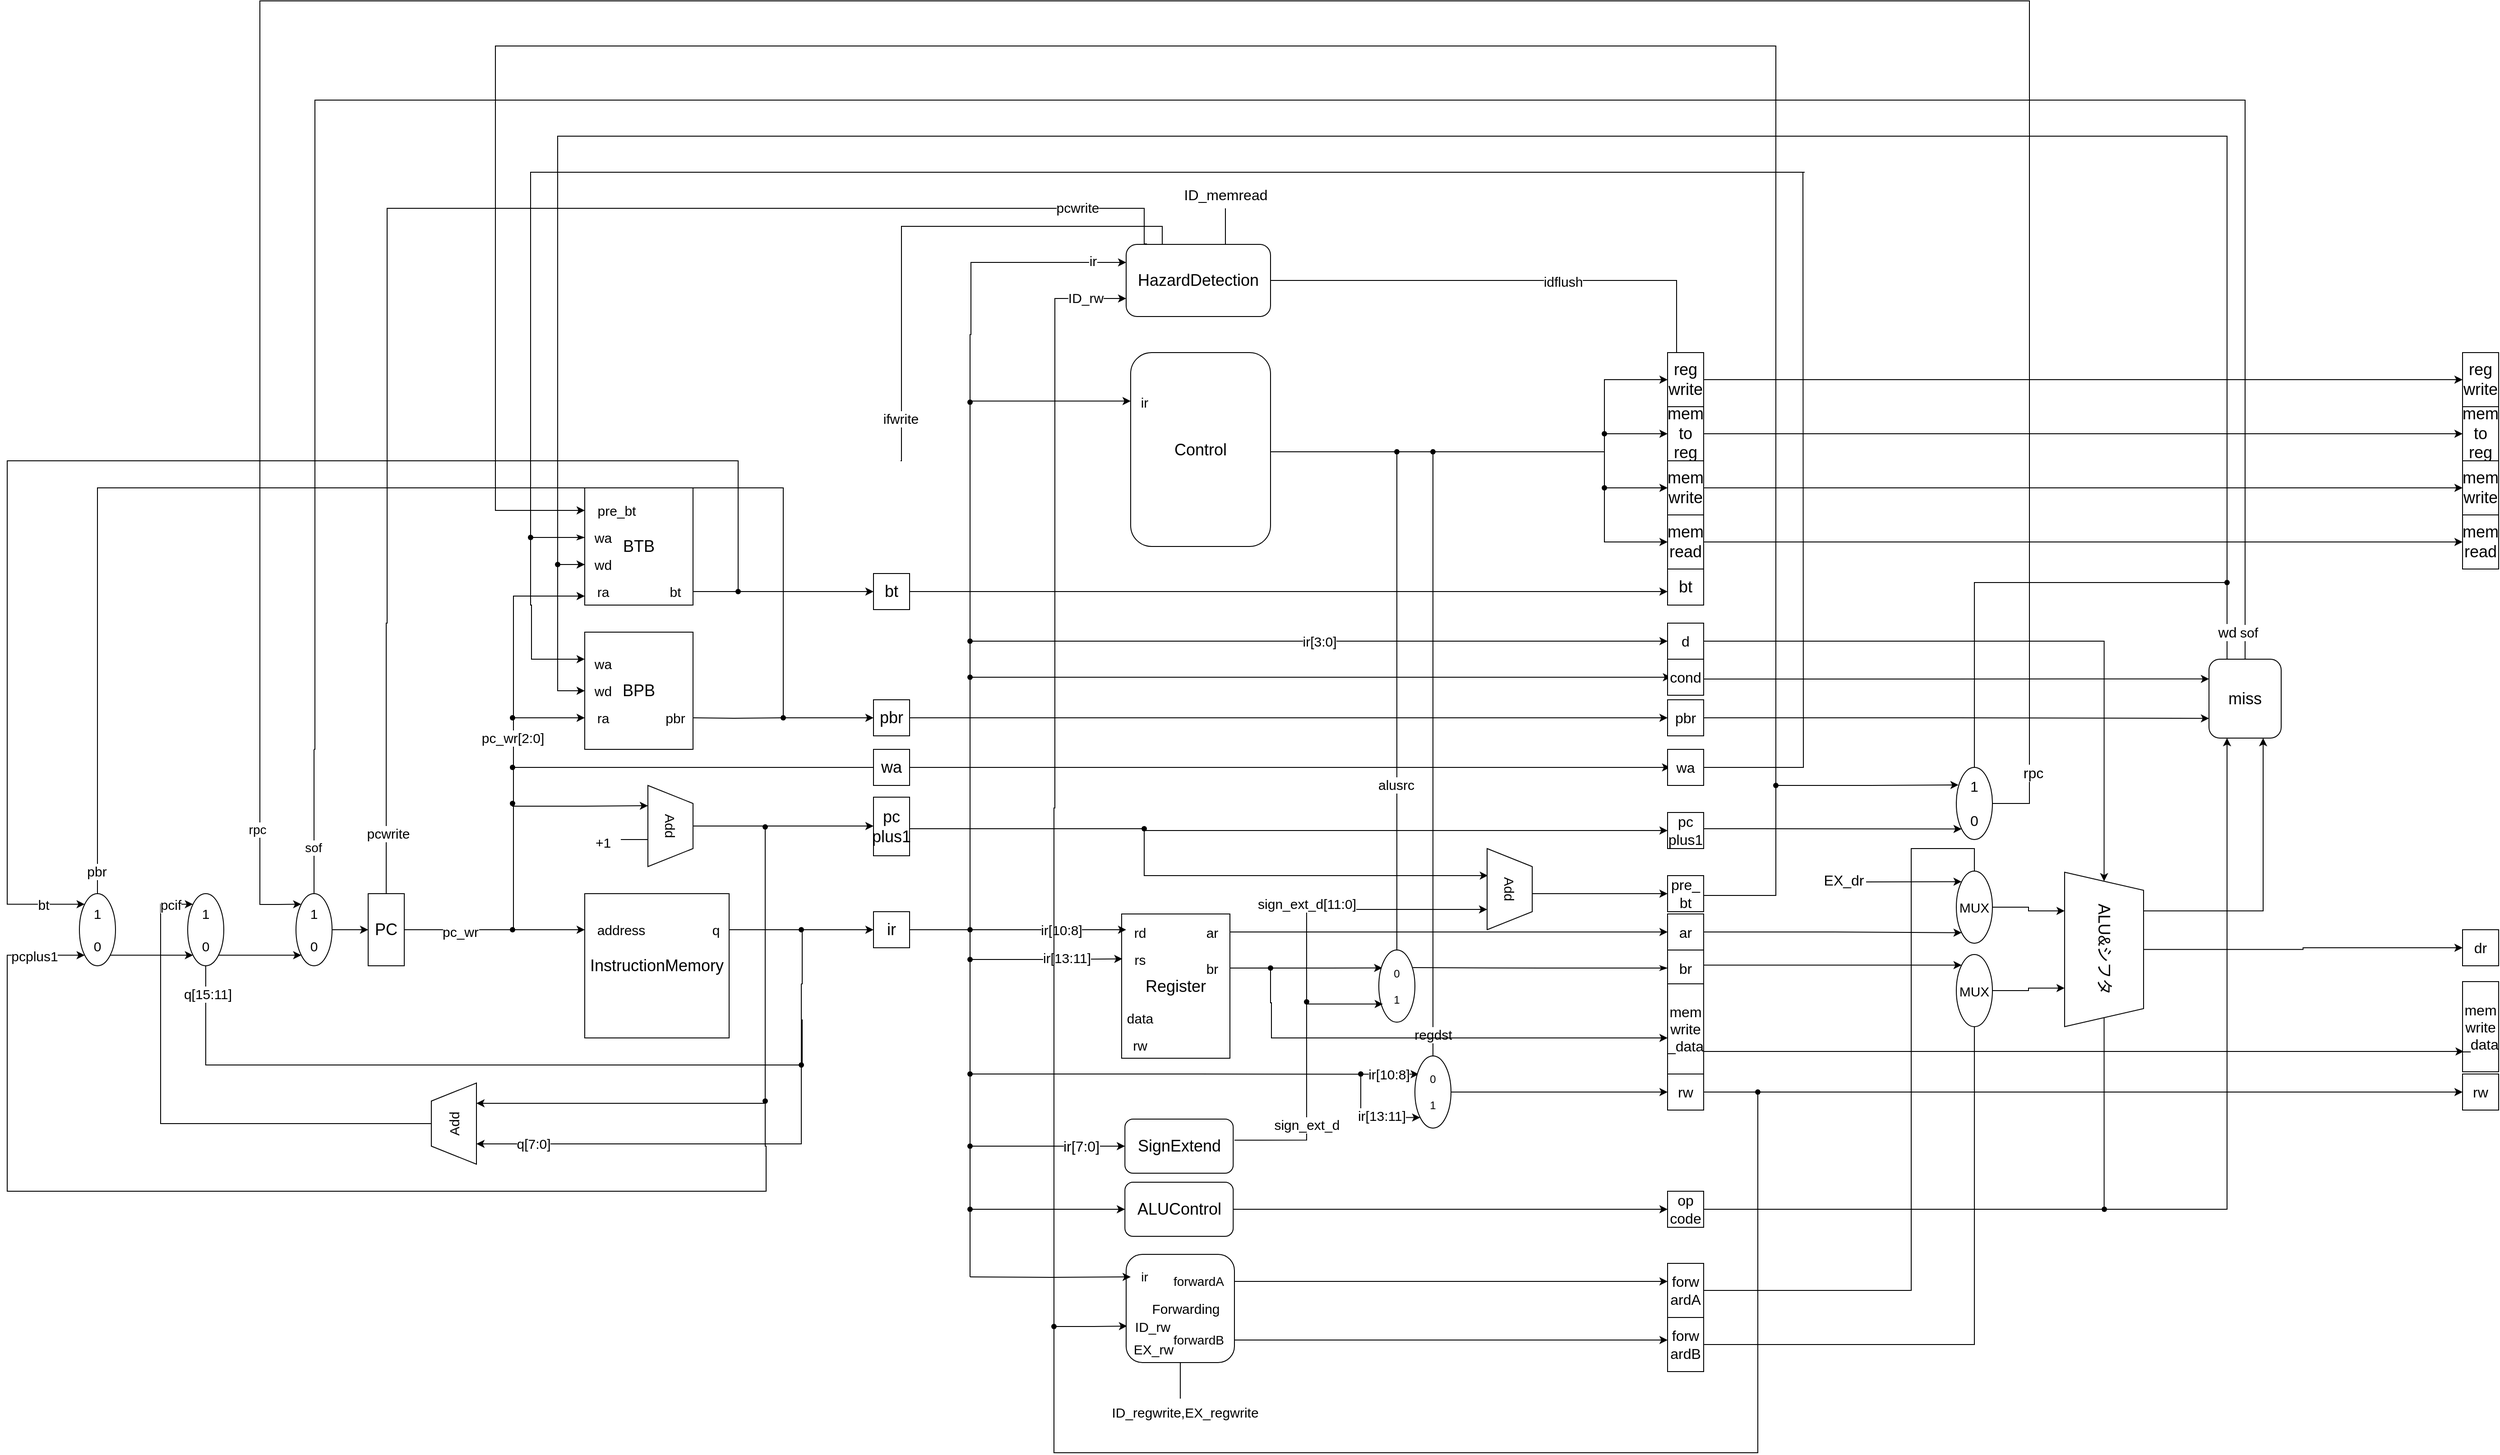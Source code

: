 <mxfile version="21.2.9" type="github">
  <diagram name="ページ1" id="xfN9UBV0C2tQXgF8YeEa">
    <mxGraphModel dx="1887" dy="1765" grid="1" gridSize="10" guides="1" tooltips="1" connect="1" arrows="1" fold="1" page="1" pageScale="1" pageWidth="827" pageHeight="1169" math="0" shadow="0">
      <root>
        <mxCell id="0" />
        <mxCell id="1" parent="0" />
        <mxCell id="cY8kMOldSic-Vgdh4lLR-4" style="edgeStyle=orthogonalEdgeStyle;rounded=0;orthogonalLoop=1;jettySize=auto;html=1;exitDx=0;exitDy=0;entryX=0;entryY=0.5;entryDx=0;entryDy=0;entryPerimeter=0;" edge="1" parent="1" source="cY8kMOldSic-Vgdh4lLR-15" target="cY8kMOldSic-Vgdh4lLR-3">
          <mxGeometry relative="1" as="geometry" />
        </mxCell>
        <mxCell id="cY8kMOldSic-Vgdh4lLR-117" style="edgeStyle=orthogonalEdgeStyle;rounded=0;orthogonalLoop=1;jettySize=auto;html=1;endArrow=none;endFill=0;entryX=0.144;entryY=-0.006;entryDx=0;entryDy=0;entryPerimeter=0;" edge="1" parent="1" source="cY8kMOldSic-Vgdh4lLR-1" target="cY8kMOldSic-Vgdh4lLR-237">
          <mxGeometry relative="1" as="geometry">
            <mxPoint x="1020" y="-40" as="targetPoint" />
            <Array as="points">
              <mxPoint x="180" y="420" />
              <mxPoint x="181" y="420" />
              <mxPoint x="181" y="-40" />
              <mxPoint x="1020" y="-40" />
              <mxPoint x="1020" />
            </Array>
          </mxGeometry>
        </mxCell>
        <mxCell id="cY8kMOldSic-Vgdh4lLR-118" value="&lt;font style=&quot;font-size: 15px;&quot;&gt;pcwrite&lt;/font&gt;" style="edgeLabel;html=1;align=center;verticalAlign=middle;resizable=0;points=[];" vertex="1" connectable="0" parent="cY8kMOldSic-Vgdh4lLR-117">
          <mxGeometry x="-0.918" y="-2" relative="1" as="geometry">
            <mxPoint as="offset" />
          </mxGeometry>
        </mxCell>
        <mxCell id="cY8kMOldSic-Vgdh4lLR-249" value="&lt;font style=&quot;font-size: 15px;&quot;&gt;pcwrite&lt;/font&gt;" style="edgeLabel;html=1;align=center;verticalAlign=middle;resizable=0;points=[];" vertex="1" connectable="0" parent="cY8kMOldSic-Vgdh4lLR-117">
          <mxGeometry x="0.858" y="2" relative="1" as="geometry">
            <mxPoint y="1" as="offset" />
          </mxGeometry>
        </mxCell>
        <mxCell id="cY8kMOldSic-Vgdh4lLR-1" value="&lt;font style=&quot;font-size: 18px;&quot;&gt;PC&lt;/font&gt;" style="rounded=0;whiteSpace=wrap;html=1;" vertex="1" parent="1">
          <mxGeometry x="160" y="720" width="40" height="80" as="geometry" />
        </mxCell>
        <mxCell id="cY8kMOldSic-Vgdh4lLR-2" value="&lt;font style=&quot;font-size: 18px;&quot;&gt;InstructionMemory&lt;/font&gt;" style="rounded=0;whiteSpace=wrap;html=1;" vertex="1" parent="1">
          <mxGeometry x="400" y="720" width="160" height="160" as="geometry" />
        </mxCell>
        <mxCell id="cY8kMOldSic-Vgdh4lLR-3" value="&lt;font style=&quot;font-size: 15px;&quot;&gt;address&lt;/font&gt;" style="text;html=1;align=center;verticalAlign=middle;resizable=0;points=[];autosize=1;strokeColor=none;fillColor=none;" vertex="1" parent="1">
          <mxGeometry x="400" y="745" width="80" height="30" as="geometry" />
        </mxCell>
        <mxCell id="cY8kMOldSic-Vgdh4lLR-5" value="&lt;font style=&quot;font-size: 18px;&quot;&gt;BPB&lt;/font&gt;" style="rounded=0;whiteSpace=wrap;html=1;" vertex="1" parent="1">
          <mxGeometry x="400" y="430" width="120" height="130" as="geometry" />
        </mxCell>
        <mxCell id="cY8kMOldSic-Vgdh4lLR-6" value="&lt;span style=&quot;font-size: 15px;&quot;&gt;ra&lt;/span&gt;" style="text;html=1;align=center;verticalAlign=middle;resizable=0;points=[];autosize=1;strokeColor=none;fillColor=none;" vertex="1" parent="1">
          <mxGeometry x="400" y="510" width="40" height="30" as="geometry" />
        </mxCell>
        <mxCell id="cY8kMOldSic-Vgdh4lLR-7" value="&lt;span style=&quot;font-size: 15px;&quot;&gt;wd&lt;/span&gt;" style="text;html=1;align=center;verticalAlign=middle;resizable=0;points=[];autosize=1;strokeColor=none;fillColor=none;" vertex="1" parent="1">
          <mxGeometry x="400" y="480" width="40" height="30" as="geometry" />
        </mxCell>
        <mxCell id="cY8kMOldSic-Vgdh4lLR-8" value="&lt;span style=&quot;font-size: 15px;&quot;&gt;wa&lt;/span&gt;" style="text;html=1;align=center;verticalAlign=middle;resizable=0;points=[];autosize=1;strokeColor=none;fillColor=none;" vertex="1" parent="1">
          <mxGeometry x="400" y="450" width="40" height="30" as="geometry" />
        </mxCell>
        <mxCell id="cY8kMOldSic-Vgdh4lLR-9" value="&lt;font style=&quot;font-size: 18px;&quot;&gt;BTB&lt;/font&gt;" style="rounded=0;whiteSpace=wrap;html=1;" vertex="1" parent="1">
          <mxGeometry x="400" y="270" width="120" height="130" as="geometry" />
        </mxCell>
        <mxCell id="cY8kMOldSic-Vgdh4lLR-10" value="&lt;span style=&quot;font-size: 15px;&quot;&gt;ra&lt;/span&gt;" style="text;html=1;align=center;verticalAlign=middle;resizable=0;points=[];autosize=1;strokeColor=none;fillColor=none;" vertex="1" parent="1">
          <mxGeometry x="400" y="370" width="40" height="30" as="geometry" />
        </mxCell>
        <mxCell id="cY8kMOldSic-Vgdh4lLR-11" value="&lt;span style=&quot;font-size: 15px;&quot;&gt;wd&lt;/span&gt;" style="text;html=1;align=center;verticalAlign=middle;resizable=0;points=[];autosize=1;strokeColor=none;fillColor=none;" vertex="1" parent="1">
          <mxGeometry x="400" y="340" width="40" height="30" as="geometry" />
        </mxCell>
        <mxCell id="cY8kMOldSic-Vgdh4lLR-12" value="&lt;span style=&quot;font-size: 15px;&quot;&gt;wa&lt;/span&gt;" style="text;html=1;align=center;verticalAlign=middle;resizable=0;points=[];autosize=1;strokeColor=none;fillColor=none;" vertex="1" parent="1">
          <mxGeometry x="400" y="310" width="40" height="30" as="geometry" />
        </mxCell>
        <mxCell id="cY8kMOldSic-Vgdh4lLR-31" style="edgeStyle=orthogonalEdgeStyle;rounded=0;orthogonalLoop=1;jettySize=auto;html=1;entryX=0;entryY=0.5;entryDx=0;entryDy=0;" edge="1" parent="1" source="cY8kMOldSic-Vgdh4lLR-35" target="cY8kMOldSic-Vgdh4lLR-28">
          <mxGeometry relative="1" as="geometry" />
        </mxCell>
        <mxCell id="cY8kMOldSic-Vgdh4lLR-13" value="&lt;span style=&quot;font-size: 15px;&quot;&gt;pbr&lt;/span&gt;" style="text;html=1;align=center;verticalAlign=middle;resizable=0;points=[];autosize=1;strokeColor=none;fillColor=none;" vertex="1" parent="1">
          <mxGeometry x="475" y="510" width="50" height="30" as="geometry" />
        </mxCell>
        <mxCell id="cY8kMOldSic-Vgdh4lLR-14" value="" style="edgeStyle=orthogonalEdgeStyle;rounded=0;orthogonalLoop=1;jettySize=auto;html=1;exitX=1;exitY=0.5;exitDx=0;exitDy=0;entryDx=0;entryDy=0;entryPerimeter=0;endArrow=none;endFill=0;" edge="1" parent="1" source="cY8kMOldSic-Vgdh4lLR-1" target="cY8kMOldSic-Vgdh4lLR-15">
          <mxGeometry relative="1" as="geometry">
            <mxPoint x="200" y="760" as="sourcePoint" />
            <mxPoint x="400" y="760" as="targetPoint" />
          </mxGeometry>
        </mxCell>
        <mxCell id="cY8kMOldSic-Vgdh4lLR-20" value="&lt;font style=&quot;font-size: 15px;&quot;&gt;pc_wr&lt;/font&gt;" style="edgeLabel;html=1;align=center;verticalAlign=middle;resizable=0;points=[];" vertex="1" connectable="0" parent="cY8kMOldSic-Vgdh4lLR-14">
          <mxGeometry x="0.033" y="-2" relative="1" as="geometry">
            <mxPoint as="offset" />
          </mxGeometry>
        </mxCell>
        <mxCell id="cY8kMOldSic-Vgdh4lLR-16" style="edgeStyle=orthogonalEdgeStyle;rounded=0;orthogonalLoop=1;jettySize=auto;html=1;entryX=0;entryY=0.667;entryDx=0;entryDy=0;entryPerimeter=0;" edge="1" parent="1" source="cY8kMOldSic-Vgdh4lLR-57" target="cY8kMOldSic-Vgdh4lLR-10">
          <mxGeometry relative="1" as="geometry">
            <mxPoint x="320" y="380" as="targetPoint" />
            <Array as="points">
              <mxPoint x="321" y="390" />
            </Array>
          </mxGeometry>
        </mxCell>
        <mxCell id="cY8kMOldSic-Vgdh4lLR-15" value="" style="shape=waypoint;sketch=0;fillStyle=solid;size=6;pointerEvents=1;points=[];fillColor=none;resizable=0;rotatable=0;perimeter=centerPerimeter;snapToPoint=1;" vertex="1" parent="1">
          <mxGeometry x="310" y="750" width="20" height="20" as="geometry" />
        </mxCell>
        <mxCell id="cY8kMOldSic-Vgdh4lLR-19" style="edgeStyle=orthogonalEdgeStyle;rounded=0;orthogonalLoop=1;jettySize=auto;html=1;" edge="1" parent="1" source="cY8kMOldSic-Vgdh4lLR-17" target="cY8kMOldSic-Vgdh4lLR-6">
          <mxGeometry relative="1" as="geometry" />
        </mxCell>
        <mxCell id="cY8kMOldSic-Vgdh4lLR-17" value="" style="shape=waypoint;sketch=0;fillStyle=solid;size=6;pointerEvents=1;points=[];fillColor=none;resizable=0;rotatable=0;perimeter=centerPerimeter;snapToPoint=1;" vertex="1" parent="1">
          <mxGeometry x="310" y="515" width="20" height="20" as="geometry" />
        </mxCell>
        <mxCell id="cY8kMOldSic-Vgdh4lLR-27" style="edgeStyle=orthogonalEdgeStyle;rounded=0;orthogonalLoop=1;jettySize=auto;html=1;entryX=0;entryY=0.5;entryDx=0;entryDy=0;" edge="1" parent="1" source="cY8kMOldSic-Vgdh4lLR-44" target="cY8kMOldSic-Vgdh4lLR-26">
          <mxGeometry relative="1" as="geometry" />
        </mxCell>
        <mxCell id="cY8kMOldSic-Vgdh4lLR-23" value="&lt;font style=&quot;font-size: 15px;&quot;&gt;q&lt;/font&gt;" style="text;html=1;align=center;verticalAlign=middle;resizable=0;points=[];autosize=1;strokeColor=none;fillColor=none;" vertex="1" parent="1">
          <mxGeometry x="530" y="745" width="30" height="30" as="geometry" />
        </mxCell>
        <mxCell id="cY8kMOldSic-Vgdh4lLR-30" style="edgeStyle=orthogonalEdgeStyle;rounded=0;orthogonalLoop=1;jettySize=auto;html=1;entryX=0;entryY=0.5;entryDx=0;entryDy=0;" edge="1" parent="1" source="cY8kMOldSic-Vgdh4lLR-32" target="cY8kMOldSic-Vgdh4lLR-29">
          <mxGeometry relative="1" as="geometry" />
        </mxCell>
        <mxCell id="cY8kMOldSic-Vgdh4lLR-24" value="&lt;span style=&quot;font-size: 15px;&quot;&gt;bt&lt;/span&gt;" style="text;html=1;align=center;verticalAlign=middle;resizable=0;points=[];autosize=1;strokeColor=none;fillColor=none;" vertex="1" parent="1">
          <mxGeometry x="480" y="370" width="40" height="30" as="geometry" />
        </mxCell>
        <mxCell id="cY8kMOldSic-Vgdh4lLR-300" style="edgeStyle=orthogonalEdgeStyle;rounded=0;orthogonalLoop=1;jettySize=auto;html=1;entryX=1;entryY=0.5;entryDx=0;entryDy=0;endArrow=none;endFill=0;startArrow=none;startFill=0;" edge="1" parent="1" source="cY8kMOldSic-Vgdh4lLR-304" target="cY8kMOldSic-Vgdh4lLR-145">
          <mxGeometry relative="1" as="geometry">
            <mxPoint x="1710" y="722.222" as="targetPoint" />
            <Array as="points">
              <mxPoint x="1720" y="722" />
              <mxPoint x="1640" y="722" />
            </Array>
          </mxGeometry>
        </mxCell>
        <mxCell id="cY8kMOldSic-Vgdh4lLR-25" value="&lt;span style=&quot;font-size: 15px;&quot;&gt;pre_bt&lt;/span&gt;" style="text;html=1;align=center;verticalAlign=middle;resizable=0;points=[];autosize=1;strokeColor=none;fillColor=none;" vertex="1" parent="1">
          <mxGeometry x="400" y="280" width="70" height="30" as="geometry" />
        </mxCell>
        <mxCell id="cY8kMOldSic-Vgdh4lLR-26" value="&lt;font style=&quot;font-size: 18px;&quot;&gt;ir&lt;/font&gt;" style="rounded=0;whiteSpace=wrap;html=1;" vertex="1" parent="1">
          <mxGeometry x="720" y="740" width="40" height="40" as="geometry" />
        </mxCell>
        <mxCell id="cY8kMOldSic-Vgdh4lLR-194" style="edgeStyle=orthogonalEdgeStyle;rounded=0;orthogonalLoop=1;jettySize=auto;html=1;entryX=0;entryY=0.5;entryDx=0;entryDy=0;" edge="1" parent="1" source="cY8kMOldSic-Vgdh4lLR-28" target="cY8kMOldSic-Vgdh4lLR-153">
          <mxGeometry relative="1" as="geometry" />
        </mxCell>
        <mxCell id="cY8kMOldSic-Vgdh4lLR-28" value="&lt;font style=&quot;font-size: 18px;&quot;&gt;pbr&lt;/font&gt;" style="rounded=0;whiteSpace=wrap;html=1;" vertex="1" parent="1">
          <mxGeometry x="720" y="505" width="40" height="40" as="geometry" />
        </mxCell>
        <mxCell id="cY8kMOldSic-Vgdh4lLR-204" style="edgeStyle=orthogonalEdgeStyle;rounded=0;orthogonalLoop=1;jettySize=auto;html=1;" edge="1" parent="1" source="cY8kMOldSic-Vgdh4lLR-29">
          <mxGeometry relative="1" as="geometry">
            <mxPoint x="1600" y="385" as="targetPoint" />
          </mxGeometry>
        </mxCell>
        <mxCell id="cY8kMOldSic-Vgdh4lLR-29" value="&lt;font style=&quot;font-size: 18px;&quot;&gt;bt&lt;/font&gt;" style="rounded=0;whiteSpace=wrap;html=1;" vertex="1" parent="1">
          <mxGeometry x="720" y="365" width="40" height="40" as="geometry" />
        </mxCell>
        <mxCell id="cY8kMOldSic-Vgdh4lLR-33" value="" style="edgeStyle=orthogonalEdgeStyle;rounded=0;orthogonalLoop=1;jettySize=auto;html=1;entryDx=0;entryDy=0;endArrow=none;endFill=0;" edge="1" parent="1" source="cY8kMOldSic-Vgdh4lLR-24" target="cY8kMOldSic-Vgdh4lLR-32">
          <mxGeometry relative="1" as="geometry">
            <mxPoint x="520" y="385" as="sourcePoint" />
            <mxPoint x="720" y="385" as="targetPoint" />
          </mxGeometry>
        </mxCell>
        <mxCell id="cY8kMOldSic-Vgdh4lLR-83" style="edgeStyle=orthogonalEdgeStyle;rounded=0;orthogonalLoop=1;jettySize=auto;html=1;entryX=0;entryY=0;entryDx=0;entryDy=0;" edge="1" parent="1" source="cY8kMOldSic-Vgdh4lLR-32" target="cY8kMOldSic-Vgdh4lLR-69">
          <mxGeometry relative="1" as="geometry">
            <mxPoint x="-220" y="730" as="targetPoint" />
            <Array as="points">
              <mxPoint x="570" y="240" />
              <mxPoint x="-240" y="240" />
              <mxPoint x="-240" y="732" />
            </Array>
          </mxGeometry>
        </mxCell>
        <mxCell id="cY8kMOldSic-Vgdh4lLR-84" value="&lt;font style=&quot;font-size: 15px;&quot;&gt;bt&lt;/font&gt;" style="edgeLabel;html=1;align=center;verticalAlign=middle;resizable=0;points=[];" vertex="1" connectable="0" parent="cY8kMOldSic-Vgdh4lLR-83">
          <mxGeometry x="0.939" relative="1" as="geometry">
            <mxPoint as="offset" />
          </mxGeometry>
        </mxCell>
        <mxCell id="cY8kMOldSic-Vgdh4lLR-32" value="" style="shape=waypoint;sketch=0;fillStyle=solid;size=6;pointerEvents=1;points=[];fillColor=none;resizable=0;rotatable=0;perimeter=centerPerimeter;snapToPoint=1;" vertex="1" parent="1">
          <mxGeometry x="560" y="375" width="20" height="20" as="geometry" />
        </mxCell>
        <mxCell id="cY8kMOldSic-Vgdh4lLR-34" value="" style="edgeStyle=orthogonalEdgeStyle;rounded=0;orthogonalLoop=1;jettySize=auto;html=1;entryDx=0;entryDy=0;endArrow=none;endFill=0;" edge="1" parent="1" target="cY8kMOldSic-Vgdh4lLR-35">
          <mxGeometry relative="1" as="geometry">
            <mxPoint x="520" y="525" as="sourcePoint" />
            <mxPoint x="720" y="525" as="targetPoint" />
          </mxGeometry>
        </mxCell>
        <mxCell id="cY8kMOldSic-Vgdh4lLR-85" style="edgeStyle=orthogonalEdgeStyle;rounded=0;orthogonalLoop=1;jettySize=auto;html=1;endArrow=none;endFill=0;" edge="1" parent="1" source="cY8kMOldSic-Vgdh4lLR-35">
          <mxGeometry relative="1" as="geometry">
            <mxPoint x="-140" y="640" as="targetPoint" />
            <Array as="points">
              <mxPoint x="620" y="270" />
            </Array>
          </mxGeometry>
        </mxCell>
        <mxCell id="cY8kMOldSic-Vgdh4lLR-35" value="" style="shape=waypoint;sketch=0;fillStyle=solid;size=6;pointerEvents=1;points=[];fillColor=none;resizable=0;rotatable=0;perimeter=centerPerimeter;snapToPoint=1;" vertex="1" parent="1">
          <mxGeometry x="610" y="515" width="20" height="20" as="geometry" />
        </mxCell>
        <mxCell id="cY8kMOldSic-Vgdh4lLR-81" style="edgeStyle=orthogonalEdgeStyle;rounded=0;orthogonalLoop=1;jettySize=auto;html=1;entryX=0;entryY=0.5;entryDx=0;entryDy=0;" edge="1" parent="1" source="cY8kMOldSic-Vgdh4lLR-37" target="cY8kMOldSic-Vgdh4lLR-1">
          <mxGeometry relative="1" as="geometry" />
        </mxCell>
        <mxCell id="cY8kMOldSic-Vgdh4lLR-37" value="&lt;font style=&quot;font-size: 15px;&quot;&gt;1&lt;br&gt;&lt;br&gt;0&lt;/font&gt;" style="ellipse;whiteSpace=wrap;html=1;" vertex="1" parent="1">
          <mxGeometry x="80" y="720" width="40" height="80" as="geometry" />
        </mxCell>
        <mxCell id="cY8kMOldSic-Vgdh4lLR-38" value="" style="endArrow=none;html=1;rounded=0;" edge="1" parent="1">
          <mxGeometry width="50" height="50" relative="1" as="geometry">
            <mxPoint x="100" y="720" as="sourcePoint" />
            <mxPoint x="100" y="560" as="targetPoint" />
          </mxGeometry>
        </mxCell>
        <mxCell id="cY8kMOldSic-Vgdh4lLR-39" value="&lt;font style=&quot;font-size: 14px;&quot;&gt;sof&lt;/font&gt;" style="edgeLabel;html=1;align=center;verticalAlign=middle;resizable=0;points=[];" vertex="1" connectable="0" parent="cY8kMOldSic-Vgdh4lLR-38">
          <mxGeometry x="-0.362" y="1" relative="1" as="geometry">
            <mxPoint as="offset" />
          </mxGeometry>
        </mxCell>
        <mxCell id="cY8kMOldSic-Vgdh4lLR-40" value="" style="endArrow=classic;html=1;rounded=0;entryX=0;entryY=0;entryDx=0;entryDy=0;" edge="1" parent="1" target="cY8kMOldSic-Vgdh4lLR-37">
          <mxGeometry width="50" height="50" relative="1" as="geometry">
            <mxPoint x="40" y="440" as="sourcePoint" />
            <mxPoint x="40" y="730" as="targetPoint" />
            <Array as="points">
              <mxPoint x="40" y="630" />
              <mxPoint x="40" y="732" />
              <mxPoint x="60" y="732" />
            </Array>
          </mxGeometry>
        </mxCell>
        <mxCell id="cY8kMOldSic-Vgdh4lLR-41" value="&lt;font style=&quot;font-size: 14px;&quot;&gt;rpc&lt;/font&gt;" style="edgeLabel;html=1;align=center;verticalAlign=middle;resizable=0;points=[];" vertex="1" connectable="0" parent="cY8kMOldSic-Vgdh4lLR-40">
          <mxGeometry x="0.237" y="-3" relative="1" as="geometry">
            <mxPoint as="offset" />
          </mxGeometry>
        </mxCell>
        <mxCell id="cY8kMOldSic-Vgdh4lLR-68" style="edgeStyle=orthogonalEdgeStyle;rounded=0;orthogonalLoop=1;jettySize=auto;html=1;exitX=1;exitY=1;exitDx=0;exitDy=0;entryX=0;entryY=1;entryDx=0;entryDy=0;" edge="1" parent="1" source="cY8kMOldSic-Vgdh4lLR-42" target="cY8kMOldSic-Vgdh4lLR-37">
          <mxGeometry relative="1" as="geometry" />
        </mxCell>
        <mxCell id="cY8kMOldSic-Vgdh4lLR-42" value="&lt;font style=&quot;font-size: 15px;&quot;&gt;1&lt;br&gt;&lt;br&gt;0&lt;/font&gt;" style="ellipse;whiteSpace=wrap;html=1;" vertex="1" parent="1">
          <mxGeometry x="-40" y="720" width="40" height="80" as="geometry" />
        </mxCell>
        <mxCell id="cY8kMOldSic-Vgdh4lLR-43" value="" style="edgeStyle=orthogonalEdgeStyle;rounded=0;orthogonalLoop=1;jettySize=auto;html=1;entryDx=0;entryDy=0;endArrow=none;endFill=0;" edge="1" parent="1" source="cY8kMOldSic-Vgdh4lLR-23" target="cY8kMOldSic-Vgdh4lLR-44">
          <mxGeometry relative="1" as="geometry">
            <mxPoint x="560" y="760" as="sourcePoint" />
            <mxPoint x="720" y="760" as="targetPoint" />
          </mxGeometry>
        </mxCell>
        <mxCell id="cY8kMOldSic-Vgdh4lLR-45" style="edgeStyle=orthogonalEdgeStyle;rounded=0;orthogonalLoop=1;jettySize=auto;html=1;entryX=0.5;entryY=1;entryDx=0;entryDy=0;endArrow=none;endFill=0;" edge="1" parent="1" source="cY8kMOldSic-Vgdh4lLR-51" target="cY8kMOldSic-Vgdh4lLR-42">
          <mxGeometry relative="1" as="geometry">
            <mxPoint x="-20" y="900" as="targetPoint" />
            <Array as="points">
              <mxPoint x="-20" y="910" />
            </Array>
          </mxGeometry>
        </mxCell>
        <mxCell id="cY8kMOldSic-Vgdh4lLR-47" value="&lt;font style=&quot;font-size: 15px;&quot;&gt;q[15:11]&lt;/font&gt;" style="edgeLabel;html=1;align=center;verticalAlign=middle;resizable=0;points=[];" vertex="1" connectable="0" parent="cY8kMOldSic-Vgdh4lLR-45">
          <mxGeometry x="0.92" y="-2" relative="1" as="geometry">
            <mxPoint as="offset" />
          </mxGeometry>
        </mxCell>
        <mxCell id="cY8kMOldSic-Vgdh4lLR-44" value="" style="shape=waypoint;sketch=0;fillStyle=solid;size=6;pointerEvents=1;points=[];fillColor=none;resizable=0;rotatable=0;perimeter=centerPerimeter;snapToPoint=1;" vertex="1" parent="1">
          <mxGeometry x="630" y="750" width="20" height="20" as="geometry" />
        </mxCell>
        <mxCell id="cY8kMOldSic-Vgdh4lLR-66" style="edgeStyle=orthogonalEdgeStyle;rounded=0;orthogonalLoop=1;jettySize=auto;html=1;entryX=0;entryY=0;entryDx=0;entryDy=0;" edge="1" parent="1" source="cY8kMOldSic-Vgdh4lLR-48" target="cY8kMOldSic-Vgdh4lLR-42">
          <mxGeometry relative="1" as="geometry">
            <mxPoint x="-110" y="740" as="targetPoint" />
            <Array as="points">
              <mxPoint x="-70" y="975" />
              <mxPoint x="-70" y="732" />
            </Array>
          </mxGeometry>
        </mxCell>
        <mxCell id="cY8kMOldSic-Vgdh4lLR-67" value="&lt;font style=&quot;font-size: 15px;&quot;&gt;pcif&lt;/font&gt;" style="edgeLabel;html=1;align=center;verticalAlign=middle;resizable=0;points=[];" vertex="1" connectable="0" parent="cY8kMOldSic-Vgdh4lLR-66">
          <mxGeometry x="0.914" relative="1" as="geometry">
            <mxPoint as="offset" />
          </mxGeometry>
        </mxCell>
        <mxCell id="cY8kMOldSic-Vgdh4lLR-48" value="&lt;span style=&quot;font-size: 15px;&quot;&gt;Add&lt;/span&gt;" style="shape=trapezoid;perimeter=trapezoidPerimeter;whiteSpace=wrap;html=1;fixedSize=1;rotation=-90;" vertex="1" parent="1">
          <mxGeometry x="210" y="950" width="90" height="50" as="geometry" />
        </mxCell>
        <mxCell id="cY8kMOldSic-Vgdh4lLR-49" value="" style="edgeStyle=orthogonalEdgeStyle;rounded=0;orthogonalLoop=1;jettySize=auto;html=1;entryDx=0;entryDy=0;endArrow=none;endFill=0;" edge="1" parent="1" target="cY8kMOldSic-Vgdh4lLR-51">
          <mxGeometry relative="1" as="geometry">
            <mxPoint x="-20" y="800" as="targetPoint" />
            <mxPoint x="640" y="860" as="sourcePoint" />
            <Array as="points" />
          </mxGeometry>
        </mxCell>
        <mxCell id="cY8kMOldSic-Vgdh4lLR-52" style="edgeStyle=orthogonalEdgeStyle;rounded=0;orthogonalLoop=1;jettySize=auto;html=1;entryX=0.25;entryY=1;entryDx=0;entryDy=0;" edge="1" parent="1" source="cY8kMOldSic-Vgdh4lLR-51" target="cY8kMOldSic-Vgdh4lLR-48">
          <mxGeometry relative="1" as="geometry">
            <Array as="points">
              <mxPoint x="640" y="998" />
            </Array>
          </mxGeometry>
        </mxCell>
        <mxCell id="cY8kMOldSic-Vgdh4lLR-53" value="&lt;font style=&quot;font-size: 15px;&quot;&gt;q[7:0]&lt;/font&gt;" style="edgeLabel;html=1;align=center;verticalAlign=middle;resizable=0;points=[];" vertex="1" connectable="0" parent="cY8kMOldSic-Vgdh4lLR-52">
          <mxGeometry x="0.718" y="-1" relative="1" as="geometry">
            <mxPoint as="offset" />
          </mxGeometry>
        </mxCell>
        <mxCell id="cY8kMOldSic-Vgdh4lLR-51" value="" style="shape=waypoint;sketch=0;fillStyle=solid;size=6;pointerEvents=1;points=[];fillColor=none;resizable=0;rotatable=0;perimeter=centerPerimeter;snapToPoint=1;" vertex="1" parent="1">
          <mxGeometry x="630" y="900" width="20" height="20" as="geometry" />
        </mxCell>
        <mxCell id="cY8kMOldSic-Vgdh4lLR-62" style="edgeStyle=orthogonalEdgeStyle;rounded=0;orthogonalLoop=1;jettySize=auto;html=1;" edge="1" parent="1" source="cY8kMOldSic-Vgdh4lLR-54">
          <mxGeometry relative="1" as="geometry">
            <mxPoint x="720" y="645" as="targetPoint" />
          </mxGeometry>
        </mxCell>
        <mxCell id="cY8kMOldSic-Vgdh4lLR-54" value="&lt;span style=&quot;font-size: 15px;&quot;&gt;Add&lt;/span&gt;" style="shape=trapezoid;perimeter=trapezoidPerimeter;whiteSpace=wrap;html=1;fixedSize=1;rotation=90;" vertex="1" parent="1">
          <mxGeometry x="450" y="620" width="90" height="50" as="geometry" />
        </mxCell>
        <mxCell id="cY8kMOldSic-Vgdh4lLR-55" value="" style="edgeStyle=orthogonalEdgeStyle;rounded=0;orthogonalLoop=1;jettySize=auto;html=1;entryDx=0;entryDy=0;entryPerimeter=0;endArrow=none;endFill=0;" edge="1" parent="1" source="cY8kMOldSic-Vgdh4lLR-15" target="cY8kMOldSic-Vgdh4lLR-57">
          <mxGeometry relative="1" as="geometry">
            <mxPoint x="400" y="390" as="targetPoint" />
            <mxPoint x="320" y="760" as="sourcePoint" />
            <Array as="points">
              <mxPoint x="321" y="760" />
            </Array>
          </mxGeometry>
        </mxCell>
        <mxCell id="cY8kMOldSic-Vgdh4lLR-56" value="&lt;font style=&quot;font-size: 15px;&quot;&gt;pc_wr[2:0]&lt;/font&gt;" style="edgeLabel;html=1;align=center;verticalAlign=middle;resizable=0;points=[];" vertex="1" connectable="0" parent="cY8kMOldSic-Vgdh4lLR-55">
          <mxGeometry x="-0.571" y="-4" relative="1" as="geometry">
            <mxPoint x="-5" y="-184" as="offset" />
          </mxGeometry>
        </mxCell>
        <mxCell id="cY8kMOldSic-Vgdh4lLR-58" style="edgeStyle=orthogonalEdgeStyle;rounded=0;orthogonalLoop=1;jettySize=auto;html=1;entryX=0.25;entryY=1;entryDx=0;entryDy=0;" edge="1" parent="1" source="cY8kMOldSic-Vgdh4lLR-57" target="cY8kMOldSic-Vgdh4lLR-54">
          <mxGeometry relative="1" as="geometry">
            <Array as="points">
              <mxPoint x="320" y="623" />
              <mxPoint x="400" y="623" />
            </Array>
          </mxGeometry>
        </mxCell>
        <mxCell id="cY8kMOldSic-Vgdh4lLR-57" value="" style="shape=waypoint;sketch=0;fillStyle=solid;size=6;pointerEvents=1;points=[];fillColor=none;resizable=0;rotatable=0;perimeter=centerPerimeter;snapToPoint=1;" vertex="1" parent="1">
          <mxGeometry x="310" y="610" width="20" height="20" as="geometry" />
        </mxCell>
        <mxCell id="cY8kMOldSic-Vgdh4lLR-60" value="" style="endArrow=none;html=1;rounded=0;" edge="1" parent="1">
          <mxGeometry width="50" height="50" relative="1" as="geometry">
            <mxPoint x="440" y="660" as="sourcePoint" />
            <mxPoint x="470" y="660" as="targetPoint" />
          </mxGeometry>
        </mxCell>
        <mxCell id="cY8kMOldSic-Vgdh4lLR-61" value="&lt;font style=&quot;font-size: 15px;&quot;&gt;+1&lt;/font&gt;" style="text;html=1;align=center;verticalAlign=middle;resizable=0;points=[];autosize=1;strokeColor=none;fillColor=none;" vertex="1" parent="1">
          <mxGeometry x="400" y="648" width="40" height="30" as="geometry" />
        </mxCell>
        <mxCell id="cY8kMOldSic-Vgdh4lLR-142" style="edgeStyle=orthogonalEdgeStyle;rounded=0;orthogonalLoop=1;jettySize=auto;html=1;entryX=0.333;entryY=0.983;entryDx=0;entryDy=0;entryPerimeter=0;" edge="1" parent="1" source="cY8kMOldSic-Vgdh4lLR-147" target="cY8kMOldSic-Vgdh4lLR-141">
          <mxGeometry relative="1" as="geometry">
            <Array as="points">
              <mxPoint x="1020" y="700" />
            </Array>
          </mxGeometry>
        </mxCell>
        <mxCell id="cY8kMOldSic-Vgdh4lLR-63" value="&lt;font style=&quot;font-size: 18px;&quot;&gt;pc&lt;br&gt;plus1&lt;/font&gt;" style="rounded=0;whiteSpace=wrap;html=1;" vertex="1" parent="1">
          <mxGeometry x="720" y="613" width="40" height="65" as="geometry" />
        </mxCell>
        <mxCell id="cY8kMOldSic-Vgdh4lLR-65" style="edgeStyle=orthogonalEdgeStyle;rounded=0;orthogonalLoop=1;jettySize=auto;html=1;entryX=0.75;entryY=1;entryDx=0;entryDy=0;" edge="1" parent="1" source="cY8kMOldSic-Vgdh4lLR-76" target="cY8kMOldSic-Vgdh4lLR-48">
          <mxGeometry relative="1" as="geometry">
            <mxPoint x="600" y="960" as="targetPoint" />
            <Array as="points">
              <mxPoint x="600" y="953" />
            </Array>
          </mxGeometry>
        </mxCell>
        <mxCell id="cY8kMOldSic-Vgdh4lLR-64" value="" style="shape=waypoint;sketch=0;fillStyle=solid;size=6;pointerEvents=1;points=[];fillColor=none;resizable=0;rotatable=0;perimeter=centerPerimeter;snapToPoint=1;" vertex="1" parent="1">
          <mxGeometry x="590" y="636" width="20" height="20" as="geometry" />
        </mxCell>
        <mxCell id="cY8kMOldSic-Vgdh4lLR-80" style="edgeStyle=orthogonalEdgeStyle;rounded=0;orthogonalLoop=1;jettySize=auto;html=1;exitX=1;exitY=1;exitDx=0;exitDy=0;entryX=0;entryY=1;entryDx=0;entryDy=0;" edge="1" parent="1" source="cY8kMOldSic-Vgdh4lLR-69" target="cY8kMOldSic-Vgdh4lLR-42">
          <mxGeometry relative="1" as="geometry" />
        </mxCell>
        <mxCell id="cY8kMOldSic-Vgdh4lLR-69" value="&lt;font style=&quot;font-size: 15px;&quot;&gt;1&lt;br&gt;&lt;br&gt;0&lt;/font&gt;" style="ellipse;whiteSpace=wrap;html=1;" vertex="1" parent="1">
          <mxGeometry x="-160" y="720" width="40" height="80" as="geometry" />
        </mxCell>
        <mxCell id="cY8kMOldSic-Vgdh4lLR-70" value="" style="endArrow=none;html=1;rounded=0;" edge="1" parent="1">
          <mxGeometry width="50" height="50" relative="1" as="geometry">
            <mxPoint x="-140" y="720" as="sourcePoint" />
            <mxPoint x="-140" y="640" as="targetPoint" />
          </mxGeometry>
        </mxCell>
        <mxCell id="cY8kMOldSic-Vgdh4lLR-71" value="&lt;font style=&quot;font-size: 15px;&quot;&gt;pbr&lt;/font&gt;" style="edgeLabel;html=1;align=center;verticalAlign=middle;resizable=0;points=[];" vertex="1" connectable="0" parent="cY8kMOldSic-Vgdh4lLR-70">
          <mxGeometry x="-0.375" y="1" relative="1" as="geometry">
            <mxPoint as="offset" />
          </mxGeometry>
        </mxCell>
        <mxCell id="cY8kMOldSic-Vgdh4lLR-77" value="" style="edgeStyle=orthogonalEdgeStyle;rounded=0;orthogonalLoop=1;jettySize=auto;html=1;entryDx=0;entryDy=0;endArrow=none;endFill=0;" edge="1" parent="1" source="cY8kMOldSic-Vgdh4lLR-64" target="cY8kMOldSic-Vgdh4lLR-76">
          <mxGeometry relative="1" as="geometry">
            <mxPoint x="280" y="953" as="targetPoint" />
            <mxPoint x="600" y="646" as="sourcePoint" />
            <Array as="points" />
          </mxGeometry>
        </mxCell>
        <mxCell id="cY8kMOldSic-Vgdh4lLR-78" style="edgeStyle=orthogonalEdgeStyle;rounded=0;orthogonalLoop=1;jettySize=auto;html=1;entryX=0;entryY=1;entryDx=0;entryDy=0;" edge="1" parent="1" source="cY8kMOldSic-Vgdh4lLR-76" target="cY8kMOldSic-Vgdh4lLR-69">
          <mxGeometry relative="1" as="geometry">
            <mxPoint x="-230" y="810" as="targetPoint" />
            <Array as="points">
              <mxPoint x="600" y="1000" />
              <mxPoint x="601" y="1000" />
              <mxPoint x="601" y="1050" />
              <mxPoint x="-240" y="1050" />
              <mxPoint x="-240" y="788" />
            </Array>
          </mxGeometry>
        </mxCell>
        <mxCell id="cY8kMOldSic-Vgdh4lLR-79" value="&lt;font style=&quot;font-size: 15px;&quot;&gt;pcplus1&lt;/font&gt;" style="edgeLabel;html=1;align=center;verticalAlign=middle;resizable=0;points=[];" vertex="1" connectable="0" parent="cY8kMOldSic-Vgdh4lLR-78">
          <mxGeometry x="0.912" relative="1" as="geometry">
            <mxPoint as="offset" />
          </mxGeometry>
        </mxCell>
        <mxCell id="cY8kMOldSic-Vgdh4lLR-76" value="" style="shape=waypoint;sketch=0;fillStyle=solid;size=6;pointerEvents=1;points=[];fillColor=none;resizable=0;rotatable=0;perimeter=centerPerimeter;snapToPoint=1;" vertex="1" parent="1">
          <mxGeometry x="590" y="940" width="20" height="20" as="geometry" />
        </mxCell>
        <mxCell id="cY8kMOldSic-Vgdh4lLR-87" style="edgeStyle=orthogonalEdgeStyle;rounded=0;orthogonalLoop=1;jettySize=auto;html=1;exitDx=0;exitDy=0;" edge="1" parent="1" source="cY8kMOldSic-Vgdh4lLR-89" target="cY8kMOldSic-Vgdh4lLR-7">
          <mxGeometry relative="1" as="geometry">
            <mxPoint x="370" y="500" as="targetPoint" />
            <Array as="points">
              <mxPoint x="370" y="495" />
            </Array>
          </mxGeometry>
        </mxCell>
        <mxCell id="cY8kMOldSic-Vgdh4lLR-98" style="edgeStyle=orthogonalEdgeStyle;rounded=0;orthogonalLoop=1;jettySize=auto;html=1;endArrow=none;endFill=0;exitX=0.5;exitY=0;exitDx=0;exitDy=0;" edge="1" parent="1" source="cY8kMOldSic-Vgdh4lLR-289">
          <mxGeometry relative="1" as="geometry">
            <mxPoint x="100" y="560" as="targetPoint" />
            <mxPoint x="2250" y="400" as="sourcePoint" />
            <Array as="points">
              <mxPoint x="2240" y="-160" />
              <mxPoint x="101" y="-160" />
              <mxPoint x="101" y="560" />
            </Array>
          </mxGeometry>
        </mxCell>
        <mxCell id="cY8kMOldSic-Vgdh4lLR-99" value="&lt;font style=&quot;font-size: 15px;&quot;&gt;sof&lt;/font&gt;" style="edgeLabel;html=1;align=center;verticalAlign=middle;resizable=0;points=[];" vertex="1" connectable="0" parent="cY8kMOldSic-Vgdh4lLR-98">
          <mxGeometry x="-0.875" y="-4" relative="1" as="geometry">
            <mxPoint y="187" as="offset" />
          </mxGeometry>
        </mxCell>
        <mxCell id="cY8kMOldSic-Vgdh4lLR-91" style="edgeStyle=orthogonalEdgeStyle;rounded=0;orthogonalLoop=1;jettySize=auto;html=1;" edge="1" parent="1" source="cY8kMOldSic-Vgdh4lLR-89" target="cY8kMOldSic-Vgdh4lLR-11">
          <mxGeometry relative="1" as="geometry" />
        </mxCell>
        <mxCell id="cY8kMOldSic-Vgdh4lLR-298" style="edgeStyle=orthogonalEdgeStyle;rounded=0;orthogonalLoop=1;jettySize=auto;html=1;entryX=0.25;entryY=0;entryDx=0;entryDy=0;endArrow=none;endFill=0;" edge="1" parent="1" source="cY8kMOldSic-Vgdh4lLR-313" target="cY8kMOldSic-Vgdh4lLR-289">
          <mxGeometry relative="1" as="geometry">
            <mxPoint x="2220" y="-120" as="targetPoint" />
            <Array as="points" />
          </mxGeometry>
        </mxCell>
        <mxCell id="cY8kMOldSic-Vgdh4lLR-299" value="&lt;font style=&quot;font-size: 16px;&quot;&gt;wd&lt;/font&gt;" style="edgeLabel;html=1;align=center;verticalAlign=middle;resizable=0;points=[];" vertex="1" connectable="0" parent="cY8kMOldSic-Vgdh4lLR-298">
          <mxGeometry x="0.981" y="3" relative="1" as="geometry">
            <mxPoint x="-3" y="-29" as="offset" />
          </mxGeometry>
        </mxCell>
        <mxCell id="cY8kMOldSic-Vgdh4lLR-89" value="" style="shape=waypoint;sketch=0;fillStyle=solid;size=6;pointerEvents=1;points=[];fillColor=none;resizable=0;rotatable=0;perimeter=centerPerimeter;snapToPoint=1;" vertex="1" parent="1">
          <mxGeometry x="360" y="345" width="20" height="20" as="geometry" />
        </mxCell>
        <mxCell id="cY8kMOldSic-Vgdh4lLR-94" value="" style="edgeStyle=orthogonalEdgeStyle;rounded=0;orthogonalLoop=1;jettySize=auto;html=1;entryDx=0;entryDy=0;endArrow=none;endFill=0;startArrow=classicThin;startFill=1;" edge="1" parent="1" source="cY8kMOldSic-Vgdh4lLR-12" target="cY8kMOldSic-Vgdh4lLR-95">
          <mxGeometry relative="1" as="geometry">
            <mxPoint x="690" y="160" as="targetPoint" />
            <mxPoint x="400" y="325" as="sourcePoint" />
            <Array as="points">
              <mxPoint x="340" y="325" />
            </Array>
          </mxGeometry>
        </mxCell>
        <mxCell id="cY8kMOldSic-Vgdh4lLR-96" style="edgeStyle=orthogonalEdgeStyle;rounded=0;orthogonalLoop=1;jettySize=auto;html=1;entryX=0;entryY=0.333;entryDx=0;entryDy=0;entryPerimeter=0;" edge="1" parent="1" source="cY8kMOldSic-Vgdh4lLR-95" target="cY8kMOldSic-Vgdh4lLR-8">
          <mxGeometry relative="1" as="geometry">
            <mxPoint x="340" y="470" as="targetPoint" />
            <Array as="points">
              <mxPoint x="340" y="400" />
              <mxPoint x="341" y="460" />
            </Array>
          </mxGeometry>
        </mxCell>
        <mxCell id="cY8kMOldSic-Vgdh4lLR-286" style="edgeStyle=orthogonalEdgeStyle;rounded=0;orthogonalLoop=1;jettySize=auto;html=1;endArrow=none;endFill=0;" edge="1" parent="1" source="cY8kMOldSic-Vgdh4lLR-95">
          <mxGeometry relative="1" as="geometry">
            <mxPoint x="1751.905" y="-80" as="targetPoint" />
            <Array as="points">
              <mxPoint x="340" y="220" />
              <mxPoint x="340" y="220" />
            </Array>
          </mxGeometry>
        </mxCell>
        <mxCell id="cY8kMOldSic-Vgdh4lLR-95" value="" style="shape=waypoint;sketch=0;fillStyle=solid;size=6;pointerEvents=1;points=[];fillColor=none;resizable=0;rotatable=0;perimeter=centerPerimeter;snapToPoint=1;" vertex="1" parent="1">
          <mxGeometry x="330" y="315" width="20" height="20" as="geometry" />
        </mxCell>
        <mxCell id="cY8kMOldSic-Vgdh4lLR-104" value="" style="edgeStyle=orthogonalEdgeStyle;rounded=0;orthogonalLoop=1;jettySize=auto;html=1;entryDx=0;entryDy=0;endArrow=none;endFill=0;" edge="1" parent="1" source="cY8kMOldSic-Vgdh4lLR-44">
          <mxGeometry relative="1" as="geometry">
            <mxPoint x="640" y="820" as="targetPoint" />
            <mxPoint x="640" y="760" as="sourcePoint" />
            <Array as="points">
              <mxPoint x="641" y="760" />
            </Array>
          </mxGeometry>
        </mxCell>
        <mxCell id="cY8kMOldSic-Vgdh4lLR-107" value="" style="edgeStyle=orthogonalEdgeStyle;rounded=0;orthogonalLoop=1;jettySize=auto;html=1;entryDx=0;entryDy=0;endArrow=none;endFill=0;" edge="1" parent="1">
          <mxGeometry relative="1" as="geometry">
            <mxPoint x="640" y="860" as="targetPoint" />
            <mxPoint x="640" y="820" as="sourcePoint" />
            <Array as="points">
              <mxPoint x="641" y="910" />
            </Array>
          </mxGeometry>
        </mxCell>
        <mxCell id="cY8kMOldSic-Vgdh4lLR-112" value="&lt;font style=&quot;font-size: 18px;&quot;&gt;Register&lt;/font&gt;" style="rounded=0;whiteSpace=wrap;html=1;" vertex="1" parent="1">
          <mxGeometry x="995" y="742.53" width="120" height="160" as="geometry" />
        </mxCell>
        <mxCell id="cY8kMOldSic-Vgdh4lLR-113" value="&lt;font style=&quot;font-size: 15px;&quot;&gt;rd&lt;/font&gt;" style="text;html=1;align=center;verticalAlign=middle;resizable=0;points=[];autosize=1;strokeColor=none;fillColor=none;" vertex="1" parent="1">
          <mxGeometry x="995" y="747.53" width="40" height="30" as="geometry" />
        </mxCell>
        <mxCell id="cY8kMOldSic-Vgdh4lLR-114" value="&lt;font style=&quot;font-size: 15px;&quot;&gt;rs&lt;/font&gt;" style="text;html=1;align=center;verticalAlign=middle;resizable=0;points=[];autosize=1;strokeColor=none;fillColor=none;" vertex="1" parent="1">
          <mxGeometry x="995" y="777.53" width="40" height="30" as="geometry" />
        </mxCell>
        <mxCell id="cY8kMOldSic-Vgdh4lLR-115" value="&lt;font style=&quot;font-size: 15px;&quot;&gt;rw&lt;/font&gt;" style="text;html=1;align=center;verticalAlign=middle;resizable=0;points=[];autosize=1;strokeColor=none;fillColor=none;" vertex="1" parent="1">
          <mxGeometry x="995" y="872.53" width="40" height="30" as="geometry" />
        </mxCell>
        <mxCell id="cY8kMOldSic-Vgdh4lLR-116" value="&lt;font style=&quot;font-size: 15px;&quot;&gt;data&lt;/font&gt;" style="text;html=1;align=center;verticalAlign=middle;resizable=0;points=[];autosize=1;strokeColor=none;fillColor=none;" vertex="1" parent="1">
          <mxGeometry x="990" y="842.53" width="50" height="30" as="geometry" />
        </mxCell>
        <mxCell id="cY8kMOldSic-Vgdh4lLR-130" style="edgeStyle=orthogonalEdgeStyle;rounded=0;orthogonalLoop=1;jettySize=auto;html=1;entryX=0;entryY=0.5;entryDx=0;entryDy=0;" edge="1" parent="1" source="cY8kMOldSic-Vgdh4lLR-121" target="cY8kMOldSic-Vgdh4lLR-131">
          <mxGeometry relative="1" as="geometry">
            <mxPoint x="1400" y="762.53" as="targetPoint" />
          </mxGeometry>
        </mxCell>
        <mxCell id="cY8kMOldSic-Vgdh4lLR-121" value="&lt;font style=&quot;font-size: 15px;&quot;&gt;ar&lt;/font&gt;" style="text;html=1;align=center;verticalAlign=middle;resizable=0;points=[];autosize=1;strokeColor=none;fillColor=none;" vertex="1" parent="1">
          <mxGeometry x="1075" y="747.53" width="40" height="30" as="geometry" />
        </mxCell>
        <mxCell id="cY8kMOldSic-Vgdh4lLR-134" style="edgeStyle=orthogonalEdgeStyle;rounded=0;orthogonalLoop=1;jettySize=auto;html=1;entryX=0.095;entryY=0.248;entryDx=0;entryDy=0;entryPerimeter=0;endArrow=classic;endFill=1;startArrow=none;startFill=0;" edge="1" parent="1" source="cY8kMOldSic-Vgdh4lLR-336" target="cY8kMOldSic-Vgdh4lLR-133">
          <mxGeometry relative="1" as="geometry" />
        </mxCell>
        <mxCell id="cY8kMOldSic-Vgdh4lLR-122" value="&lt;font style=&quot;font-size: 15px;&quot;&gt;br&lt;/font&gt;" style="text;html=1;align=center;verticalAlign=middle;resizable=0;points=[];autosize=1;strokeColor=none;fillColor=none;" vertex="1" parent="1">
          <mxGeometry x="1075" y="787.53" width="40" height="30" as="geometry" />
        </mxCell>
        <mxCell id="cY8kMOldSic-Vgdh4lLR-135" style="edgeStyle=orthogonalEdgeStyle;rounded=0;orthogonalLoop=1;jettySize=auto;html=1;entryX=0.75;entryY=1;entryDx=0;entryDy=0;" edge="1" parent="1" source="cY8kMOldSic-Vgdh4lLR-137" target="cY8kMOldSic-Vgdh4lLR-141">
          <mxGeometry relative="1" as="geometry">
            <mxPoint x="1270" y="560" as="targetPoint" />
            <Array as="points">
              <mxPoint x="1200" y="843" />
              <mxPoint x="1200" y="737" />
            </Array>
          </mxGeometry>
        </mxCell>
        <mxCell id="cY8kMOldSic-Vgdh4lLR-143" value="&lt;font style=&quot;font-size: 15px;&quot;&gt;sign_ext_d[11:0]&lt;/font&gt;" style="edgeLabel;html=1;align=center;verticalAlign=middle;resizable=0;points=[];" vertex="1" connectable="0" parent="cY8kMOldSic-Vgdh4lLR-135">
          <mxGeometry x="0.059" y="-2" relative="1" as="geometry">
            <mxPoint x="-55" y="-9" as="offset" />
          </mxGeometry>
        </mxCell>
        <mxCell id="cY8kMOldSic-Vgdh4lLR-126" value="" style="edgeStyle=orthogonalEdgeStyle;rounded=0;orthogonalLoop=1;jettySize=auto;html=1;exitX=1;exitY=0.5;exitDx=0;exitDy=0;entryDx=0;entryDy=0;endArrow=none;endFill=0;" edge="1" parent="1" source="cY8kMOldSic-Vgdh4lLR-26" target="cY8kMOldSic-Vgdh4lLR-127">
          <mxGeometry relative="1" as="geometry">
            <mxPoint x="1045" y="1240" as="targetPoint" />
            <mxPoint x="760" y="760" as="sourcePoint" />
            <Array as="points">
              <mxPoint x="827" y="760" />
            </Array>
          </mxGeometry>
        </mxCell>
        <mxCell id="cY8kMOldSic-Vgdh4lLR-128" style="edgeStyle=orthogonalEdgeStyle;rounded=0;orthogonalLoop=1;jettySize=auto;html=1;entryX=0;entryY=0.5;entryDx=0;entryDy=0;" edge="1" parent="1" source="cY8kMOldSic-Vgdh4lLR-127" target="cY8kMOldSic-Vgdh4lLR-155">
          <mxGeometry relative="1" as="geometry">
            <mxPoint x="1045" y="992.53" as="targetPoint" />
            <Array as="points">
              <mxPoint x="827" y="1000" />
            </Array>
          </mxGeometry>
        </mxCell>
        <mxCell id="cY8kMOldSic-Vgdh4lLR-129" value="&lt;font style=&quot;font-size: 16px;&quot;&gt;ir[7:0]&lt;/font&gt;" style="edgeLabel;html=1;align=center;verticalAlign=middle;resizable=0;points=[];" vertex="1" connectable="0" parent="cY8kMOldSic-Vgdh4lLR-128">
          <mxGeometry x="0.095" y="-1" relative="1" as="geometry">
            <mxPoint x="29" y="-1" as="offset" />
          </mxGeometry>
        </mxCell>
        <mxCell id="cY8kMOldSic-Vgdh4lLR-127" value="" style="shape=waypoint;sketch=0;fillStyle=solid;size=6;pointerEvents=1;points=[];fillColor=none;resizable=0;rotatable=0;perimeter=centerPerimeter;snapToPoint=1;" vertex="1" parent="1">
          <mxGeometry x="817" y="990" width="20" height="20" as="geometry" />
        </mxCell>
        <mxCell id="cY8kMOldSic-Vgdh4lLR-258" style="edgeStyle=orthogonalEdgeStyle;rounded=0;orthogonalLoop=1;jettySize=auto;html=1;entryX=0;entryY=1;entryDx=0;entryDy=0;" edge="1" parent="1" source="cY8kMOldSic-Vgdh4lLR-131" target="cY8kMOldSic-Vgdh4lLR-255">
          <mxGeometry relative="1" as="geometry" />
        </mxCell>
        <mxCell id="cY8kMOldSic-Vgdh4lLR-131" value="&lt;font style=&quot;font-size: 16px;&quot;&gt;ar&lt;/font&gt;" style="rounded=0;whiteSpace=wrap;html=1;" vertex="1" parent="1">
          <mxGeometry x="1600" y="742.53" width="40" height="40" as="geometry" />
        </mxCell>
        <mxCell id="cY8kMOldSic-Vgdh4lLR-139" style="edgeStyle=orthogonalEdgeStyle;rounded=0;orthogonalLoop=1;jettySize=auto;html=1;exitX=0;exitY=0.5;exitDx=0;exitDy=0;entryX=0.943;entryY=0.244;entryDx=0;entryDy=0;entryPerimeter=0;endArrow=none;endFill=0;startArrow=classicThin;startFill=1;" edge="1" parent="1" source="cY8kMOldSic-Vgdh4lLR-132" target="cY8kMOldSic-Vgdh4lLR-133">
          <mxGeometry relative="1" as="geometry" />
        </mxCell>
        <mxCell id="cY8kMOldSic-Vgdh4lLR-257" style="edgeStyle=orthogonalEdgeStyle;rounded=0;orthogonalLoop=1;jettySize=auto;html=1;exitX=1;exitY=0.5;exitDx=0;exitDy=0;entryX=0;entryY=0;entryDx=0;entryDy=0;" edge="1" parent="1" source="cY8kMOldSic-Vgdh4lLR-132" target="cY8kMOldSic-Vgdh4lLR-256">
          <mxGeometry relative="1" as="geometry">
            <Array as="points">
              <mxPoint x="1640" y="799" />
            </Array>
          </mxGeometry>
        </mxCell>
        <mxCell id="cY8kMOldSic-Vgdh4lLR-132" value="&lt;font style=&quot;font-size: 16px;&quot;&gt;br&lt;/font&gt;" style="rounded=0;whiteSpace=wrap;html=1;" vertex="1" parent="1">
          <mxGeometry x="1600" y="782.53" width="40" height="40" as="geometry" />
        </mxCell>
        <mxCell id="cY8kMOldSic-Vgdh4lLR-133" value="0&lt;br&gt;&lt;br&gt;1" style="ellipse;whiteSpace=wrap;html=1;" vertex="1" parent="1">
          <mxGeometry x="1280" y="782.53" width="40" height="80" as="geometry" />
        </mxCell>
        <mxCell id="cY8kMOldSic-Vgdh4lLR-136" value="" style="edgeStyle=orthogonalEdgeStyle;rounded=0;orthogonalLoop=1;jettySize=auto;html=1;endArrow=none;endFill=0;exitX=1.012;exitY=0.389;exitDx=0;exitDy=0;exitPerimeter=0;" edge="1" parent="1" source="cY8kMOldSic-Vgdh4lLR-155" target="cY8kMOldSic-Vgdh4lLR-137">
          <mxGeometry relative="1" as="geometry">
            <mxPoint x="1230" y="722.53" as="targetPoint" />
            <mxPoint x="1165" y="972.53" as="sourcePoint" />
            <Array as="points">
              <mxPoint x="1200" y="993" />
            </Array>
          </mxGeometry>
        </mxCell>
        <mxCell id="cY8kMOldSic-Vgdh4lLR-140" value="&lt;font style=&quot;font-size: 15px;&quot;&gt;sign_ext_d&lt;/font&gt;" style="edgeLabel;html=1;align=center;verticalAlign=middle;resizable=0;points=[];" vertex="1" connectable="0" parent="cY8kMOldSic-Vgdh4lLR-136">
          <mxGeometry x="-0.674" y="-2" relative="1" as="geometry">
            <mxPoint x="42" y="-20" as="offset" />
          </mxGeometry>
        </mxCell>
        <mxCell id="cY8kMOldSic-Vgdh4lLR-138" style="edgeStyle=orthogonalEdgeStyle;rounded=0;orthogonalLoop=1;jettySize=auto;html=1;entryX=0.11;entryY=0.748;entryDx=0;entryDy=0;entryPerimeter=0;" edge="1" parent="1" source="cY8kMOldSic-Vgdh4lLR-137" target="cY8kMOldSic-Vgdh4lLR-133">
          <mxGeometry relative="1" as="geometry">
            <Array as="points">
              <mxPoint x="1200" y="842" />
            </Array>
          </mxGeometry>
        </mxCell>
        <mxCell id="cY8kMOldSic-Vgdh4lLR-137" value="" style="shape=waypoint;sketch=0;fillStyle=solid;size=6;pointerEvents=1;points=[];fillColor=none;resizable=0;rotatable=0;perimeter=centerPerimeter;snapToPoint=1;" vertex="1" parent="1">
          <mxGeometry x="1190" y="830" width="20" height="20" as="geometry" />
        </mxCell>
        <mxCell id="cY8kMOldSic-Vgdh4lLR-144" style="edgeStyle=orthogonalEdgeStyle;rounded=0;orthogonalLoop=1;jettySize=auto;html=1;exitX=0.5;exitY=0;exitDx=0;exitDy=0;entryX=0;entryY=0.5;entryDx=0;entryDy=0;" edge="1" parent="1" source="cY8kMOldSic-Vgdh4lLR-141" target="cY8kMOldSic-Vgdh4lLR-145">
          <mxGeometry relative="1" as="geometry">
            <mxPoint x="1525" y="714.947" as="targetPoint" />
            <Array as="points">
              <mxPoint x="1450" y="720" />
            </Array>
          </mxGeometry>
        </mxCell>
        <mxCell id="cY8kMOldSic-Vgdh4lLR-141" value="&lt;span style=&quot;font-size: 15px;&quot;&gt;Add&lt;/span&gt;" style="shape=trapezoid;perimeter=trapezoidPerimeter;whiteSpace=wrap;html=1;fixedSize=1;rotation=90;" vertex="1" parent="1">
          <mxGeometry x="1380" y="690" width="90" height="50" as="geometry" />
        </mxCell>
        <mxCell id="cY8kMOldSic-Vgdh4lLR-145" value="&lt;font style=&quot;font-size: 16px;&quot;&gt;pre_&lt;br&gt;bt&lt;/font&gt;" style="rounded=0;whiteSpace=wrap;html=1;" vertex="1" parent="1">
          <mxGeometry x="1600" y="700" width="40" height="40" as="geometry" />
        </mxCell>
        <mxCell id="cY8kMOldSic-Vgdh4lLR-146" value="" style="edgeStyle=orthogonalEdgeStyle;rounded=0;orthogonalLoop=1;jettySize=auto;html=1;entryDx=0;entryDy=0;entryPerimeter=0;endArrow=none;endFill=0;" edge="1" parent="1" source="cY8kMOldSic-Vgdh4lLR-63" target="cY8kMOldSic-Vgdh4lLR-147">
          <mxGeometry relative="1" as="geometry">
            <mxPoint x="760" y="645" as="sourcePoint" />
            <mxPoint x="1276" y="700" as="targetPoint" />
            <Array as="points">
              <mxPoint x="820" y="648" />
              <mxPoint x="820" y="648" />
            </Array>
          </mxGeometry>
        </mxCell>
        <mxCell id="cY8kMOldSic-Vgdh4lLR-148" style="edgeStyle=orthogonalEdgeStyle;rounded=0;orthogonalLoop=1;jettySize=auto;html=1;entryX=0;entryY=0.5;entryDx=0;entryDy=0;" edge="1" parent="1" source="cY8kMOldSic-Vgdh4lLR-147" target="cY8kMOldSic-Vgdh4lLR-149">
          <mxGeometry relative="1" as="geometry">
            <mxPoint x="1400" y="648" as="targetPoint" />
            <Array as="points">
              <mxPoint x="1020" y="650" />
            </Array>
          </mxGeometry>
        </mxCell>
        <mxCell id="cY8kMOldSic-Vgdh4lLR-147" value="" style="shape=waypoint;sketch=0;fillStyle=solid;size=6;pointerEvents=1;points=[];fillColor=none;resizable=0;rotatable=0;perimeter=centerPerimeter;snapToPoint=1;" vertex="1" parent="1">
          <mxGeometry x="1010" y="638" width="20" height="20" as="geometry" />
        </mxCell>
        <mxCell id="cY8kMOldSic-Vgdh4lLR-302" style="edgeStyle=orthogonalEdgeStyle;rounded=0;orthogonalLoop=1;jettySize=auto;html=1;entryX=0;entryY=1;entryDx=0;entryDy=0;" edge="1" parent="1" source="cY8kMOldSic-Vgdh4lLR-149" target="cY8kMOldSic-Vgdh4lLR-301">
          <mxGeometry relative="1" as="geometry">
            <Array as="points">
              <mxPoint x="1700" y="648" />
              <mxPoint x="1700" y="648" />
            </Array>
          </mxGeometry>
        </mxCell>
        <mxCell id="cY8kMOldSic-Vgdh4lLR-149" value="&lt;span style=&quot;font-size: 16px;&quot;&gt;pc&lt;br&gt;plus1&lt;/span&gt;" style="rounded=0;whiteSpace=wrap;html=1;" vertex="1" parent="1">
          <mxGeometry x="1600" y="630" width="40" height="40" as="geometry" />
        </mxCell>
        <mxCell id="cY8kMOldSic-Vgdh4lLR-290" style="edgeStyle=orthogonalEdgeStyle;rounded=0;orthogonalLoop=1;jettySize=auto;html=1;entryX=0;entryY=0.75;entryDx=0;entryDy=0;" edge="1" parent="1" source="cY8kMOldSic-Vgdh4lLR-153" target="cY8kMOldSic-Vgdh4lLR-289">
          <mxGeometry relative="1" as="geometry" />
        </mxCell>
        <mxCell id="cY8kMOldSic-Vgdh4lLR-153" value="&lt;span style=&quot;font-size: 16px;&quot;&gt;pbr&lt;/span&gt;" style="rounded=0;whiteSpace=wrap;html=1;" vertex="1" parent="1">
          <mxGeometry x="1600" y="505" width="40" height="40" as="geometry" />
        </mxCell>
        <mxCell id="cY8kMOldSic-Vgdh4lLR-154" value="&lt;font style=&quot;font-size: 15px;&quot;&gt;&amp;nbsp; &amp;nbsp;Forwarding&lt;/font&gt;" style="rounded=1;whiteSpace=wrap;html=1;" vertex="1" parent="1">
          <mxGeometry x="1000" y="1120" width="120" height="120" as="geometry" />
        </mxCell>
        <mxCell id="cY8kMOldSic-Vgdh4lLR-155" value="&lt;font style=&quot;font-size: 18px;&quot;&gt;SignExtend&lt;/font&gt;" style="rounded=1;whiteSpace=wrap;html=1;" vertex="1" parent="1">
          <mxGeometry x="998.63" y="970" width="120" height="60" as="geometry" />
        </mxCell>
        <mxCell id="cY8kMOldSic-Vgdh4lLR-208" style="edgeStyle=orthogonalEdgeStyle;rounded=0;orthogonalLoop=1;jettySize=auto;html=1;" edge="1" parent="1" source="cY8kMOldSic-Vgdh4lLR-157">
          <mxGeometry relative="1" as="geometry">
            <mxPoint x="1600" y="1070" as="targetPoint" />
          </mxGeometry>
        </mxCell>
        <mxCell id="cY8kMOldSic-Vgdh4lLR-157" value="&lt;font style=&quot;font-size: 18px;&quot;&gt;ALUControl&lt;/font&gt;" style="rounded=1;whiteSpace=wrap;html=1;" vertex="1" parent="1">
          <mxGeometry x="998.63" y="1040" width="120" height="60" as="geometry" />
        </mxCell>
        <mxCell id="cY8kMOldSic-Vgdh4lLR-159" style="edgeStyle=orthogonalEdgeStyle;rounded=0;orthogonalLoop=1;jettySize=auto;html=1;entryX=0.125;entryY=0.416;entryDx=0;entryDy=0;entryPerimeter=0;" edge="1" parent="1" source="cY8kMOldSic-Vgdh4lLR-158" target="cY8kMOldSic-Vgdh4lLR-113">
          <mxGeometry relative="1" as="geometry" />
        </mxCell>
        <mxCell id="cY8kMOldSic-Vgdh4lLR-162" value="&lt;font style=&quot;font-size: 15px;&quot;&gt;ir[10:8]&lt;/font&gt;" style="edgeLabel;html=1;align=center;verticalAlign=middle;resizable=0;points=[];" vertex="1" connectable="0" parent="cY8kMOldSic-Vgdh4lLR-159">
          <mxGeometry x="0.161" relative="1" as="geometry">
            <mxPoint as="offset" />
          </mxGeometry>
        </mxCell>
        <mxCell id="cY8kMOldSic-Vgdh4lLR-207" style="edgeStyle=orthogonalEdgeStyle;rounded=0;orthogonalLoop=1;jettySize=auto;html=1;entryX=0;entryY=0.25;entryDx=0;entryDy=0;" edge="1" parent="1" source="cY8kMOldSic-Vgdh4lLR-246" target="cY8kMOldSic-Vgdh4lLR-203">
          <mxGeometry relative="1" as="geometry">
            <mxPoint x="830" y="168.261" as="targetPoint" />
            <Array as="points">
              <mxPoint x="827" y="174" />
            </Array>
          </mxGeometry>
        </mxCell>
        <mxCell id="cY8kMOldSic-Vgdh4lLR-158" value="" style="shape=waypoint;sketch=0;fillStyle=solid;size=6;pointerEvents=1;points=[];fillColor=none;resizable=0;rotatable=0;perimeter=centerPerimeter;snapToPoint=1;" vertex="1" parent="1">
          <mxGeometry x="817" y="750" width="20" height="20" as="geometry" />
        </mxCell>
        <mxCell id="cY8kMOldSic-Vgdh4lLR-161" style="edgeStyle=orthogonalEdgeStyle;rounded=0;orthogonalLoop=1;jettySize=auto;html=1;entryX=0.021;entryY=0.493;entryDx=0;entryDy=0;entryPerimeter=0;" edge="1" parent="1" source="cY8kMOldSic-Vgdh4lLR-160" target="cY8kMOldSic-Vgdh4lLR-114">
          <mxGeometry relative="1" as="geometry" />
        </mxCell>
        <mxCell id="cY8kMOldSic-Vgdh4lLR-163" value="&lt;font style=&quot;font-size: 15px;&quot;&gt;ir[13:11]&lt;/font&gt;" style="edgeLabel;html=1;align=center;verticalAlign=middle;resizable=0;points=[];" vertex="1" connectable="0" parent="cY8kMOldSic-Vgdh4lLR-161">
          <mxGeometry x="0.267" y="2" relative="1" as="geometry">
            <mxPoint as="offset" />
          </mxGeometry>
        </mxCell>
        <mxCell id="cY8kMOldSic-Vgdh4lLR-160" value="" style="shape=waypoint;sketch=0;fillStyle=solid;size=6;pointerEvents=1;points=[];fillColor=none;resizable=0;rotatable=0;perimeter=centerPerimeter;snapToPoint=1;" vertex="1" parent="1">
          <mxGeometry x="817" y="783" width="20" height="20" as="geometry" />
        </mxCell>
        <mxCell id="cY8kMOldSic-Vgdh4lLR-167" style="edgeStyle=orthogonalEdgeStyle;rounded=0;orthogonalLoop=1;jettySize=auto;html=1;entryX=0.107;entryY=0.253;entryDx=0;entryDy=0;entryPerimeter=0;" edge="1" parent="1" source="cY8kMOldSic-Vgdh4lLR-164" target="cY8kMOldSic-Vgdh4lLR-166">
          <mxGeometry relative="1" as="geometry" />
        </mxCell>
        <mxCell id="cY8kMOldSic-Vgdh4lLR-171" value="&lt;font style=&quot;font-size: 15px;&quot;&gt;ir[10:8]&lt;/font&gt;" style="edgeLabel;html=1;align=center;verticalAlign=middle;resizable=0;points=[];" vertex="1" connectable="0" parent="cY8kMOldSic-Vgdh4lLR-167">
          <mxGeometry x="0.872" relative="1" as="geometry">
            <mxPoint x="-2" as="offset" />
          </mxGeometry>
        </mxCell>
        <mxCell id="cY8kMOldSic-Vgdh4lLR-164" value="" style="shape=waypoint;sketch=0;fillStyle=solid;size=6;pointerEvents=1;points=[];fillColor=none;resizable=0;rotatable=0;perimeter=centerPerimeter;snapToPoint=1;" vertex="1" parent="1">
          <mxGeometry x="817" y="910" width="20" height="20" as="geometry" />
        </mxCell>
        <mxCell id="cY8kMOldSic-Vgdh4lLR-172" style="edgeStyle=orthogonalEdgeStyle;rounded=0;orthogonalLoop=1;jettySize=auto;html=1;" edge="1" parent="1" source="cY8kMOldSic-Vgdh4lLR-166">
          <mxGeometry relative="1" as="geometry">
            <mxPoint x="1600" y="940" as="targetPoint" />
          </mxGeometry>
        </mxCell>
        <mxCell id="cY8kMOldSic-Vgdh4lLR-232" style="edgeStyle=orthogonalEdgeStyle;rounded=0;orthogonalLoop=1;jettySize=auto;html=1;endArrow=none;endFill=0;" edge="1" parent="1" source="cY8kMOldSic-Vgdh4lLR-166">
          <mxGeometry relative="1" as="geometry">
            <mxPoint x="1340" y="230" as="targetPoint" />
          </mxGeometry>
        </mxCell>
        <mxCell id="cY8kMOldSic-Vgdh4lLR-234" value="&lt;font style=&quot;font-size: 15px;&quot;&gt;regdst&lt;/font&gt;" style="edgeLabel;html=1;align=center;verticalAlign=middle;resizable=0;points=[];" vertex="1" connectable="0" parent="cY8kMOldSic-Vgdh4lLR-232">
          <mxGeometry x="-0.928" relative="1" as="geometry">
            <mxPoint as="offset" />
          </mxGeometry>
        </mxCell>
        <mxCell id="cY8kMOldSic-Vgdh4lLR-166" value="0&lt;br&gt;&lt;br&gt;1" style="ellipse;whiteSpace=wrap;html=1;" vertex="1" parent="1">
          <mxGeometry x="1320" y="900" width="40" height="80" as="geometry" />
        </mxCell>
        <mxCell id="cY8kMOldSic-Vgdh4lLR-169" style="edgeStyle=orthogonalEdgeStyle;rounded=0;orthogonalLoop=1;jettySize=auto;html=1;entryX=0;entryY=1;entryDx=0;entryDy=0;" edge="1" parent="1" source="cY8kMOldSic-Vgdh4lLR-168" target="cY8kMOldSic-Vgdh4lLR-166">
          <mxGeometry relative="1" as="geometry">
            <Array as="points">
              <mxPoint x="1260" y="968" />
            </Array>
          </mxGeometry>
        </mxCell>
        <mxCell id="cY8kMOldSic-Vgdh4lLR-170" value="&lt;font style=&quot;font-size: 15px;&quot;&gt;ir[13:11]&lt;/font&gt;" style="edgeLabel;html=1;align=center;verticalAlign=middle;resizable=0;points=[];" vertex="1" connectable="0" parent="cY8kMOldSic-Vgdh4lLR-169">
          <mxGeometry x="0.253" y="3" relative="1" as="geometry">
            <mxPoint as="offset" />
          </mxGeometry>
        </mxCell>
        <mxCell id="cY8kMOldSic-Vgdh4lLR-168" value="" style="shape=waypoint;sketch=0;fillStyle=solid;size=6;pointerEvents=1;points=[];fillColor=none;resizable=0;rotatable=0;perimeter=centerPerimeter;snapToPoint=1;" vertex="1" parent="1">
          <mxGeometry x="1250" y="910" width="20" height="20" as="geometry" />
        </mxCell>
        <mxCell id="cY8kMOldSic-Vgdh4lLR-202" style="edgeStyle=orthogonalEdgeStyle;rounded=0;orthogonalLoop=1;jettySize=auto;html=1;endArrow=none;endFill=0;" edge="1" parent="1" source="cY8kMOldSic-Vgdh4lLR-343" target="cY8kMOldSic-Vgdh4lLR-238">
          <mxGeometry relative="1" as="geometry">
            <mxPoint x="920" y="1240" as="targetPoint" />
            <Array as="points">
              <mxPoint x="1700" y="940" />
              <mxPoint x="1700" y="1340" />
              <mxPoint x="920" y="1340" />
            </Array>
          </mxGeometry>
        </mxCell>
        <mxCell id="cY8kMOldSic-Vgdh4lLR-173" value="&lt;font style=&quot;font-size: 16px;&quot;&gt;rw&lt;/font&gt;" style="rounded=0;whiteSpace=wrap;html=1;" vertex="1" parent="1">
          <mxGeometry x="1600" y="920" width="40" height="40" as="geometry" />
        </mxCell>
        <mxCell id="cY8kMOldSic-Vgdh4lLR-174" value="&lt;span style=&quot;font-size: 14px;&quot;&gt;ir&lt;/span&gt;" style="text;html=1;align=center;verticalAlign=middle;resizable=0;points=[];autosize=1;strokeColor=none;fillColor=none;" vertex="1" parent="1">
          <mxGeometry x="1005" y="1130" width="30" height="30" as="geometry" />
        </mxCell>
        <mxCell id="cY8kMOldSic-Vgdh4lLR-176" value="" style="edgeStyle=orthogonalEdgeStyle;rounded=0;orthogonalLoop=1;jettySize=auto;html=1;exitDx=0;exitDy=0;entryDx=0;entryDy=0;endArrow=none;endFill=0;" edge="1" parent="1" source="cY8kMOldSic-Vgdh4lLR-127" target="cY8kMOldSic-Vgdh4lLR-177">
          <mxGeometry relative="1" as="geometry">
            <mxPoint x="999" y="1055" as="targetPoint" />
            <mxPoint x="827" y="1000" as="sourcePoint" />
            <Array as="points" />
          </mxGeometry>
        </mxCell>
        <mxCell id="cY8kMOldSic-Vgdh4lLR-180" style="edgeStyle=orthogonalEdgeStyle;rounded=0;orthogonalLoop=1;jettySize=auto;html=1;entryX=0;entryY=0.5;entryDx=0;entryDy=0;" edge="1" parent="1" source="cY8kMOldSic-Vgdh4lLR-177" target="cY8kMOldSic-Vgdh4lLR-157">
          <mxGeometry relative="1" as="geometry">
            <Array as="points">
              <mxPoint x="827" y="1070" />
            </Array>
          </mxGeometry>
        </mxCell>
        <mxCell id="cY8kMOldSic-Vgdh4lLR-185" style="edgeStyle=orthogonalEdgeStyle;rounded=0;orthogonalLoop=1;jettySize=auto;html=1;endArrow=none;endFill=0;" edge="1" parent="1" source="cY8kMOldSic-Vgdh4lLR-177">
          <mxGeometry relative="1" as="geometry">
            <mxPoint x="827" y="1145" as="targetPoint" />
          </mxGeometry>
        </mxCell>
        <mxCell id="cY8kMOldSic-Vgdh4lLR-177" value="" style="shape=waypoint;sketch=0;fillStyle=solid;size=6;pointerEvents=1;points=[];fillColor=none;resizable=0;rotatable=0;perimeter=centerPerimeter;snapToPoint=1;" vertex="1" parent="1">
          <mxGeometry x="817" y="1060" width="20" height="20" as="geometry" />
        </mxCell>
        <mxCell id="cY8kMOldSic-Vgdh4lLR-182" style="edgeStyle=orthogonalEdgeStyle;rounded=0;orthogonalLoop=1;jettySize=auto;html=1;entryX=0;entryY=0.5;entryDx=0;entryDy=0;entryPerimeter=0;" edge="1" parent="1" target="cY8kMOldSic-Vgdh4lLR-174">
          <mxGeometry relative="1" as="geometry">
            <mxPoint x="827" y="1145" as="sourcePoint" />
          </mxGeometry>
        </mxCell>
        <mxCell id="cY8kMOldSic-Vgdh4lLR-184" value="&lt;font style=&quot;font-size: 15px;&quot;&gt;ID_rw&lt;/font&gt;" style="text;html=1;align=center;verticalAlign=middle;resizable=0;points=[];autosize=1;strokeColor=none;fillColor=none;" vertex="1" parent="1">
          <mxGeometry x="998.63" y="1185" width="60" height="30" as="geometry" />
        </mxCell>
        <mxCell id="cY8kMOldSic-Vgdh4lLR-189" value="&lt;font style=&quot;font-size: 15px;&quot;&gt;EX_rw&lt;/font&gt;" style="text;html=1;align=center;verticalAlign=middle;resizable=0;points=[];autosize=1;strokeColor=none;fillColor=none;" vertex="1" parent="1">
          <mxGeometry x="995" y="1210" width="70" height="30" as="geometry" />
        </mxCell>
        <mxCell id="cY8kMOldSic-Vgdh4lLR-198" style="edgeStyle=orthogonalEdgeStyle;rounded=0;orthogonalLoop=1;jettySize=auto;html=1;" edge="1" parent="1" source="cY8kMOldSic-Vgdh4lLR-196">
          <mxGeometry relative="1" as="geometry">
            <mxPoint x="1600" y="1150" as="targetPoint" />
          </mxGeometry>
        </mxCell>
        <mxCell id="cY8kMOldSic-Vgdh4lLR-196" value="&lt;span style=&quot;font-size: 14px;&quot;&gt;forwardA&lt;/span&gt;" style="text;html=1;align=center;verticalAlign=middle;resizable=0;points=[];autosize=1;strokeColor=none;fillColor=none;" vertex="1" parent="1">
          <mxGeometry x="1040" y="1135" width="80" height="30" as="geometry" />
        </mxCell>
        <mxCell id="cY8kMOldSic-Vgdh4lLR-199" style="edgeStyle=orthogonalEdgeStyle;rounded=0;orthogonalLoop=1;jettySize=auto;html=1;" edge="1" parent="1" source="cY8kMOldSic-Vgdh4lLR-197">
          <mxGeometry relative="1" as="geometry">
            <mxPoint x="1600" y="1215.0" as="targetPoint" />
          </mxGeometry>
        </mxCell>
        <mxCell id="cY8kMOldSic-Vgdh4lLR-197" value="&lt;span style=&quot;font-size: 14px;&quot;&gt;forwardB&lt;/span&gt;" style="text;html=1;align=center;verticalAlign=middle;resizable=0;points=[];autosize=1;strokeColor=none;fillColor=none;" vertex="1" parent="1">
          <mxGeometry x="1040" y="1200" width="80" height="30" as="geometry" />
        </mxCell>
        <mxCell id="cY8kMOldSic-Vgdh4lLR-265" style="edgeStyle=orthogonalEdgeStyle;rounded=0;orthogonalLoop=1;jettySize=auto;html=1;exitX=1;exitY=0.5;exitDx=0;exitDy=0;entryX=0.5;entryY=0;entryDx=0;entryDy=0;endArrow=none;endFill=0;" edge="1" parent="1" source="cY8kMOldSic-Vgdh4lLR-200" target="cY8kMOldSic-Vgdh4lLR-255">
          <mxGeometry relative="1" as="geometry">
            <mxPoint x="1880" y="670" as="targetPoint" />
            <Array as="points">
              <mxPoint x="1870" y="1160" />
              <mxPoint x="1870" y="670" />
              <mxPoint x="1940" y="670" />
            </Array>
          </mxGeometry>
        </mxCell>
        <mxCell id="cY8kMOldSic-Vgdh4lLR-200" value="&lt;span style=&quot;font-size: 16px;&quot;&gt;forw&lt;br&gt;ardA&lt;/span&gt;" style="rounded=0;whiteSpace=wrap;html=1;" vertex="1" parent="1">
          <mxGeometry x="1600" y="1130" width="40" height="60" as="geometry" />
        </mxCell>
        <mxCell id="cY8kMOldSic-Vgdh4lLR-266" style="edgeStyle=orthogonalEdgeStyle;rounded=0;orthogonalLoop=1;jettySize=auto;html=1;entryX=0.5;entryY=1;entryDx=0;entryDy=0;endArrow=none;endFill=0;" edge="1" parent="1" source="cY8kMOldSic-Vgdh4lLR-201" target="cY8kMOldSic-Vgdh4lLR-256">
          <mxGeometry relative="1" as="geometry" />
        </mxCell>
        <mxCell id="cY8kMOldSic-Vgdh4lLR-201" value="&lt;span style=&quot;font-size: 16px;&quot;&gt;forw&lt;br&gt;ardB&lt;/span&gt;" style="rounded=0;whiteSpace=wrap;html=1;" vertex="1" parent="1">
          <mxGeometry x="1600" y="1190" width="40" height="60" as="geometry" />
        </mxCell>
        <mxCell id="cY8kMOldSic-Vgdh4lLR-220" style="edgeStyle=orthogonalEdgeStyle;rounded=0;orthogonalLoop=1;jettySize=auto;html=1;exitDx=0;exitDy=0;entryX=0;entryY=0.5;entryDx=0;entryDy=0;" edge="1" parent="1" source="cY8kMOldSic-Vgdh4lLR-222" target="cY8kMOldSic-Vgdh4lLR-219">
          <mxGeometry relative="1" as="geometry">
            <mxPoint x="1530" y="160" as="targetPoint" />
            <Array as="points">
              <mxPoint x="1530" y="230" />
              <mxPoint x="1530" y="150" />
            </Array>
          </mxGeometry>
        </mxCell>
        <mxCell id="cY8kMOldSic-Vgdh4lLR-203" value="&lt;font style=&quot;font-size: 18px;&quot;&gt;Control&lt;/font&gt;" style="rounded=1;whiteSpace=wrap;html=1;" vertex="1" parent="1">
          <mxGeometry x="1005" y="120" width="155" height="215" as="geometry" />
        </mxCell>
        <mxCell id="cY8kMOldSic-Vgdh4lLR-205" value="&lt;font style=&quot;font-size: 18px;&quot;&gt;bt&lt;/font&gt;" style="rounded=0;whiteSpace=wrap;html=1;" vertex="1" parent="1">
          <mxGeometry x="1600" y="360" width="40" height="40" as="geometry" />
        </mxCell>
        <mxCell id="cY8kMOldSic-Vgdh4lLR-206" value="&lt;font style=&quot;font-size: 15px;&quot;&gt;ir&lt;/font&gt;" style="text;html=1;align=center;verticalAlign=middle;resizable=0;points=[];autosize=1;strokeColor=none;fillColor=none;" vertex="1" parent="1">
          <mxGeometry x="1005" y="160" width="30" height="30" as="geometry" />
        </mxCell>
        <mxCell id="cY8kMOldSic-Vgdh4lLR-264" style="edgeStyle=orthogonalEdgeStyle;rounded=0;orthogonalLoop=1;jettySize=auto;html=1;exitX=1;exitY=0.5;exitDx=0;exitDy=0;entryX=1;entryY=0.5;entryDx=0;entryDy=0;endArrow=none;endFill=0;" edge="1" parent="1" source="cY8kMOldSic-Vgdh4lLR-209" target="cY8kMOldSic-Vgdh4lLR-254">
          <mxGeometry relative="1" as="geometry" />
        </mxCell>
        <mxCell id="cY8kMOldSic-Vgdh4lLR-209" value="&lt;font style=&quot;font-size: 16px;&quot;&gt;op&lt;br&gt;code&lt;br&gt;&lt;/font&gt;" style="rounded=0;whiteSpace=wrap;html=1;" vertex="1" parent="1">
          <mxGeometry x="1600" y="1050" width="40" height="40" as="geometry" />
        </mxCell>
        <mxCell id="cY8kMOldSic-Vgdh4lLR-320" style="edgeStyle=orthogonalEdgeStyle;rounded=0;orthogonalLoop=1;jettySize=auto;html=1;exitX=1;exitY=0.5;exitDx=0;exitDy=0;entryX=0;entryY=0.5;entryDx=0;entryDy=0;" edge="1" parent="1" source="cY8kMOldSic-Vgdh4lLR-216" target="cY8kMOldSic-Vgdh4lLR-315">
          <mxGeometry relative="1" as="geometry" />
        </mxCell>
        <mxCell id="cY8kMOldSic-Vgdh4lLR-216" value="&lt;font style=&quot;font-size: 18px;&quot;&gt;mem&lt;br&gt;to&lt;br&gt;reg&lt;br&gt;&lt;/font&gt;" style="rounded=0;whiteSpace=wrap;html=1;" vertex="1" parent="1">
          <mxGeometry x="1600" y="180" width="40" height="60" as="geometry" />
        </mxCell>
        <mxCell id="cY8kMOldSic-Vgdh4lLR-321" style="edgeStyle=orthogonalEdgeStyle;rounded=0;orthogonalLoop=1;jettySize=auto;html=1;entryX=0;entryY=0.5;entryDx=0;entryDy=0;" edge="1" parent="1" source="cY8kMOldSic-Vgdh4lLR-217" target="cY8kMOldSic-Vgdh4lLR-316">
          <mxGeometry relative="1" as="geometry" />
        </mxCell>
        <mxCell id="cY8kMOldSic-Vgdh4lLR-217" value="&lt;font style=&quot;font-size: 18px;&quot;&gt;mem&lt;br&gt;write&lt;br&gt;&lt;/font&gt;" style="rounded=0;whiteSpace=wrap;html=1;" vertex="1" parent="1">
          <mxGeometry x="1600" y="240" width="40" height="60" as="geometry" />
        </mxCell>
        <mxCell id="cY8kMOldSic-Vgdh4lLR-325" style="edgeStyle=orthogonalEdgeStyle;rounded=0;orthogonalLoop=1;jettySize=auto;html=1;entryX=0;entryY=0.5;entryDx=0;entryDy=0;" edge="1" parent="1" source="cY8kMOldSic-Vgdh4lLR-218" target="cY8kMOldSic-Vgdh4lLR-317">
          <mxGeometry relative="1" as="geometry" />
        </mxCell>
        <mxCell id="cY8kMOldSic-Vgdh4lLR-218" value="&lt;font style=&quot;font-size: 18px;&quot;&gt;mem&lt;br&gt;read&lt;br&gt;&lt;/font&gt;" style="rounded=0;whiteSpace=wrap;html=1;" vertex="1" parent="1">
          <mxGeometry x="1600" y="300" width="40" height="60" as="geometry" />
        </mxCell>
        <mxCell id="cY8kMOldSic-Vgdh4lLR-319" style="edgeStyle=orthogonalEdgeStyle;rounded=0;orthogonalLoop=1;jettySize=auto;html=1;entryX=0;entryY=0.5;entryDx=0;entryDy=0;" edge="1" parent="1" source="cY8kMOldSic-Vgdh4lLR-219" target="cY8kMOldSic-Vgdh4lLR-318">
          <mxGeometry relative="1" as="geometry" />
        </mxCell>
        <mxCell id="cY8kMOldSic-Vgdh4lLR-219" value="&lt;font style=&quot;font-size: 18px;&quot;&gt;reg&lt;br&gt;write&lt;br&gt;&lt;/font&gt;" style="rounded=0;whiteSpace=wrap;html=1;" vertex="1" parent="1">
          <mxGeometry x="1600" y="120" width="40" height="60" as="geometry" />
        </mxCell>
        <mxCell id="cY8kMOldSic-Vgdh4lLR-221" value="" style="edgeStyle=orthogonalEdgeStyle;rounded=0;orthogonalLoop=1;jettySize=auto;html=1;exitDx=0;exitDy=0;entryDx=0;entryDy=0;endArrow=none;endFill=0;" edge="1" parent="1" source="cY8kMOldSic-Vgdh4lLR-229" target="cY8kMOldSic-Vgdh4lLR-222">
          <mxGeometry relative="1" as="geometry">
            <mxPoint x="1600" y="150" as="targetPoint" />
            <mxPoint x="1160" y="228" as="sourcePoint" />
            <Array as="points">
              <mxPoint x="1530" y="230" />
            </Array>
          </mxGeometry>
        </mxCell>
        <mxCell id="cY8kMOldSic-Vgdh4lLR-223" style="edgeStyle=orthogonalEdgeStyle;rounded=0;orthogonalLoop=1;jettySize=auto;html=1;entryX=0;entryY=0.5;entryDx=0;entryDy=0;" edge="1" parent="1" source="cY8kMOldSic-Vgdh4lLR-222" target="cY8kMOldSic-Vgdh4lLR-216">
          <mxGeometry relative="1" as="geometry" />
        </mxCell>
        <mxCell id="cY8kMOldSic-Vgdh4lLR-222" value="" style="shape=waypoint;sketch=0;fillStyle=solid;size=6;pointerEvents=1;points=[];fillColor=none;resizable=0;rotatable=0;perimeter=centerPerimeter;snapToPoint=1;" vertex="1" parent="1">
          <mxGeometry x="1520" y="200" width="20" height="20" as="geometry" />
        </mxCell>
        <mxCell id="cY8kMOldSic-Vgdh4lLR-225" style="edgeStyle=orthogonalEdgeStyle;rounded=0;orthogonalLoop=1;jettySize=auto;html=1;entryX=0;entryY=0.5;entryDx=0;entryDy=0;" edge="1" parent="1" source="cY8kMOldSic-Vgdh4lLR-224" target="cY8kMOldSic-Vgdh4lLR-218">
          <mxGeometry relative="1" as="geometry">
            <Array as="points">
              <mxPoint x="1530" y="330" />
            </Array>
          </mxGeometry>
        </mxCell>
        <mxCell id="cY8kMOldSic-Vgdh4lLR-226" style="edgeStyle=orthogonalEdgeStyle;rounded=0;orthogonalLoop=1;jettySize=auto;html=1;entryX=0;entryY=0.5;entryDx=0;entryDy=0;" edge="1" parent="1" source="cY8kMOldSic-Vgdh4lLR-224" target="cY8kMOldSic-Vgdh4lLR-217">
          <mxGeometry relative="1" as="geometry" />
        </mxCell>
        <mxCell id="cY8kMOldSic-Vgdh4lLR-227" style="edgeStyle=orthogonalEdgeStyle;rounded=0;orthogonalLoop=1;jettySize=auto;html=1;endArrow=none;endFill=0;" edge="1" parent="1" source="cY8kMOldSic-Vgdh4lLR-224">
          <mxGeometry relative="1" as="geometry">
            <mxPoint x="1530" y="230" as="targetPoint" />
          </mxGeometry>
        </mxCell>
        <mxCell id="cY8kMOldSic-Vgdh4lLR-224" value="" style="shape=waypoint;sketch=0;fillStyle=solid;size=6;pointerEvents=1;points=[];fillColor=none;resizable=0;rotatable=0;perimeter=centerPerimeter;snapToPoint=1;" vertex="1" parent="1">
          <mxGeometry x="1520" y="260" width="20" height="20" as="geometry" />
        </mxCell>
        <mxCell id="cY8kMOldSic-Vgdh4lLR-228" value="" style="edgeStyle=orthogonalEdgeStyle;rounded=0;orthogonalLoop=1;jettySize=auto;html=1;exitX=1;exitY=0.5;exitDx=0;exitDy=0;entryDx=0;entryDy=0;endArrow=none;endFill=0;" edge="1" parent="1" source="cY8kMOldSic-Vgdh4lLR-203" target="cY8kMOldSic-Vgdh4lLR-229">
          <mxGeometry relative="1" as="geometry">
            <mxPoint x="1530" y="210" as="targetPoint" />
            <mxPoint x="1160" y="228" as="sourcePoint" />
            <Array as="points">
              <mxPoint x="1160" y="230" />
            </Array>
          </mxGeometry>
        </mxCell>
        <mxCell id="cY8kMOldSic-Vgdh4lLR-230" style="edgeStyle=orthogonalEdgeStyle;rounded=0;orthogonalLoop=1;jettySize=auto;html=1;entryX=0.5;entryY=0;entryDx=0;entryDy=0;endArrow=none;endFill=0;" edge="1" parent="1" source="cY8kMOldSic-Vgdh4lLR-229" target="cY8kMOldSic-Vgdh4lLR-133">
          <mxGeometry relative="1" as="geometry">
            <Array as="points">
              <mxPoint x="1300" y="230" />
            </Array>
          </mxGeometry>
        </mxCell>
        <mxCell id="cY8kMOldSic-Vgdh4lLR-231" value="&lt;font style=&quot;font-size: 15px;&quot;&gt;alusrc&lt;/font&gt;" style="edgeLabel;html=1;align=center;verticalAlign=middle;resizable=0;points=[];" vertex="1" connectable="0" parent="cY8kMOldSic-Vgdh4lLR-230">
          <mxGeometry x="0.334" y="-1" relative="1" as="geometry">
            <mxPoint as="offset" />
          </mxGeometry>
        </mxCell>
        <mxCell id="cY8kMOldSic-Vgdh4lLR-229" value="" style="shape=waypoint;sketch=0;fillStyle=solid;size=6;pointerEvents=1;points=[];fillColor=none;resizable=0;rotatable=0;perimeter=centerPerimeter;snapToPoint=1;" vertex="1" parent="1">
          <mxGeometry x="1290" y="220" width="20" height="20" as="geometry" />
        </mxCell>
        <mxCell id="cY8kMOldSic-Vgdh4lLR-233" value="" style="shape=waypoint;sketch=0;fillStyle=solid;size=6;pointerEvents=1;points=[];fillColor=none;resizable=0;rotatable=0;perimeter=centerPerimeter;snapToPoint=1;" vertex="1" parent="1">
          <mxGeometry x="1330" y="220" width="20" height="20" as="geometry" />
        </mxCell>
        <mxCell id="cY8kMOldSic-Vgdh4lLR-235" value="&lt;font style=&quot;font-size: 15px;&quot;&gt;ID_regwrite,EX_regwrite&lt;/font&gt;" style="text;html=1;align=center;verticalAlign=middle;resizable=0;points=[];autosize=1;strokeColor=none;fillColor=none;" vertex="1" parent="1">
          <mxGeometry x="970" y="1280" width="190" height="30" as="geometry" />
        </mxCell>
        <mxCell id="cY8kMOldSic-Vgdh4lLR-236" value="" style="endArrow=none;html=1;rounded=0;" edge="1" parent="1">
          <mxGeometry width="50" height="50" relative="1" as="geometry">
            <mxPoint x="1060" y="1280" as="sourcePoint" />
            <mxPoint x="1060" y="1240" as="targetPoint" />
          </mxGeometry>
        </mxCell>
        <mxCell id="cY8kMOldSic-Vgdh4lLR-250" style="edgeStyle=orthogonalEdgeStyle;rounded=0;orthogonalLoop=1;jettySize=auto;html=1;exitX=0.25;exitY=0;exitDx=0;exitDy=0;endArrow=none;endFill=0;" edge="1" parent="1" source="cY8kMOldSic-Vgdh4lLR-237">
          <mxGeometry relative="1" as="geometry">
            <mxPoint x="750" y="240" as="targetPoint" />
            <Array as="points">
              <mxPoint x="1040" y="-20" />
              <mxPoint x="751" y="-20" />
            </Array>
          </mxGeometry>
        </mxCell>
        <mxCell id="cY8kMOldSic-Vgdh4lLR-251" value="&lt;font style=&quot;font-size: 15px;&quot;&gt;ifwrite&lt;/font&gt;" style="edgeLabel;html=1;align=center;verticalAlign=middle;resizable=0;points=[];" vertex="1" connectable="0" parent="cY8kMOldSic-Vgdh4lLR-250">
          <mxGeometry x="0.831" y="-1" relative="1" as="geometry">
            <mxPoint as="offset" />
          </mxGeometry>
        </mxCell>
        <mxCell id="cY8kMOldSic-Vgdh4lLR-252" style="edgeStyle=orthogonalEdgeStyle;rounded=0;orthogonalLoop=1;jettySize=auto;html=1;entryX=0.25;entryY=0;entryDx=0;entryDy=0;endArrow=none;endFill=0;" edge="1" parent="1" source="cY8kMOldSic-Vgdh4lLR-237" target="cY8kMOldSic-Vgdh4lLR-219">
          <mxGeometry relative="1" as="geometry" />
        </mxCell>
        <mxCell id="cY8kMOldSic-Vgdh4lLR-253" value="&lt;span style=&quot;font-size: 15px;&quot;&gt;idflush&lt;/span&gt;" style="edgeLabel;html=1;align=center;verticalAlign=middle;resizable=0;points=[];" vertex="1" connectable="0" parent="cY8kMOldSic-Vgdh4lLR-252">
          <mxGeometry x="0.223" relative="1" as="geometry">
            <mxPoint y="1" as="offset" />
          </mxGeometry>
        </mxCell>
        <mxCell id="cY8kMOldSic-Vgdh4lLR-237" value="&lt;font style=&quot;font-size: 18px;&quot;&gt;HazardDetection&lt;/font&gt;" style="rounded=1;whiteSpace=wrap;html=1;" vertex="1" parent="1">
          <mxGeometry x="1000" width="160" height="80" as="geometry" />
        </mxCell>
        <mxCell id="cY8kMOldSic-Vgdh4lLR-239" style="edgeStyle=orthogonalEdgeStyle;rounded=0;orthogonalLoop=1;jettySize=auto;html=1;entryX=0.039;entryY=0.483;entryDx=0;entryDy=0;entryPerimeter=0;" edge="1" parent="1" source="cY8kMOldSic-Vgdh4lLR-238" target="cY8kMOldSic-Vgdh4lLR-184">
          <mxGeometry relative="1" as="geometry" />
        </mxCell>
        <mxCell id="cY8kMOldSic-Vgdh4lLR-240" style="edgeStyle=orthogonalEdgeStyle;rounded=0;orthogonalLoop=1;jettySize=auto;html=1;entryX=0;entryY=0.75;entryDx=0;entryDy=0;" edge="1" parent="1" source="cY8kMOldSic-Vgdh4lLR-238" target="cY8kMOldSic-Vgdh4lLR-237">
          <mxGeometry relative="1" as="geometry">
            <mxPoint x="920" y="50" as="targetPoint" />
            <Array as="points">
              <mxPoint x="920" y="625" />
              <mxPoint x="921" y="625" />
              <mxPoint x="921" y="60" />
            </Array>
          </mxGeometry>
        </mxCell>
        <mxCell id="cY8kMOldSic-Vgdh4lLR-241" value="&lt;font style=&quot;font-size: 15px;&quot;&gt;ID_rw&lt;/font&gt;" style="edgeLabel;html=1;align=center;verticalAlign=middle;resizable=0;points=[];" vertex="1" connectable="0" parent="cY8kMOldSic-Vgdh4lLR-240">
          <mxGeometry x="0.926" y="1" relative="1" as="geometry">
            <mxPoint as="offset" />
          </mxGeometry>
        </mxCell>
        <mxCell id="cY8kMOldSic-Vgdh4lLR-238" value="" style="shape=waypoint;sketch=0;fillStyle=solid;size=6;pointerEvents=1;points=[];fillColor=none;resizable=0;rotatable=0;perimeter=centerPerimeter;snapToPoint=1;" vertex="1" parent="1">
          <mxGeometry x="910" y="1190" width="20" height="20" as="geometry" />
        </mxCell>
        <mxCell id="cY8kMOldSic-Vgdh4lLR-245" value="" style="edgeStyle=orthogonalEdgeStyle;rounded=0;orthogonalLoop=1;jettySize=auto;html=1;entryDx=0;entryDy=0;endArrow=none;endFill=0;" edge="1" parent="1" source="cY8kMOldSic-Vgdh4lLR-328" target="cY8kMOldSic-Vgdh4lLR-246">
          <mxGeometry relative="1" as="geometry">
            <mxPoint x="1005" y="174" as="targetPoint" />
            <mxPoint x="827" y="760" as="sourcePoint" />
            <Array as="points" />
          </mxGeometry>
        </mxCell>
        <mxCell id="cY8kMOldSic-Vgdh4lLR-247" style="edgeStyle=orthogonalEdgeStyle;rounded=0;orthogonalLoop=1;jettySize=auto;html=1;entryX=0;entryY=0.25;entryDx=0;entryDy=0;" edge="1" parent="1" source="cY8kMOldSic-Vgdh4lLR-246" target="cY8kMOldSic-Vgdh4lLR-237">
          <mxGeometry relative="1" as="geometry">
            <mxPoint x="827" y="30" as="targetPoint" />
            <Array as="points">
              <mxPoint x="827" y="100" />
              <mxPoint x="828" y="100" />
              <mxPoint x="828" y="20" />
            </Array>
          </mxGeometry>
        </mxCell>
        <mxCell id="cY8kMOldSic-Vgdh4lLR-248" value="&lt;span style=&quot;font-size: 15px;&quot;&gt;ir&lt;/span&gt;" style="edgeLabel;html=1;align=center;verticalAlign=middle;resizable=0;points=[];" vertex="1" connectable="0" parent="cY8kMOldSic-Vgdh4lLR-247">
          <mxGeometry x="0.774" y="2" relative="1" as="geometry">
            <mxPoint as="offset" />
          </mxGeometry>
        </mxCell>
        <mxCell id="cY8kMOldSic-Vgdh4lLR-246" value="" style="shape=waypoint;sketch=0;fillStyle=solid;size=6;pointerEvents=1;points=[];fillColor=none;resizable=0;rotatable=0;perimeter=centerPerimeter;snapToPoint=1;" vertex="1" parent="1">
          <mxGeometry x="817" y="165" width="20" height="20" as="geometry" />
        </mxCell>
        <mxCell id="cY8kMOldSic-Vgdh4lLR-267" style="edgeStyle=orthogonalEdgeStyle;rounded=0;orthogonalLoop=1;jettySize=auto;html=1;entryX=0;entryY=0.5;entryDx=0;entryDy=0;" edge="1" parent="1" source="cY8kMOldSic-Vgdh4lLR-254" target="cY8kMOldSic-Vgdh4lLR-268">
          <mxGeometry relative="1" as="geometry">
            <mxPoint x="2320" y="781.88" as="targetPoint" />
          </mxGeometry>
        </mxCell>
        <mxCell id="cY8kMOldSic-Vgdh4lLR-293" style="edgeStyle=orthogonalEdgeStyle;rounded=0;orthogonalLoop=1;jettySize=auto;html=1;exitX=0.25;exitY=0;exitDx=0;exitDy=0;entryX=0.75;entryY=1;entryDx=0;entryDy=0;" edge="1" parent="1" source="cY8kMOldSic-Vgdh4lLR-254" target="cY8kMOldSic-Vgdh4lLR-289">
          <mxGeometry relative="1" as="geometry" />
        </mxCell>
        <mxCell id="cY8kMOldSic-Vgdh4lLR-254" value="&lt;font style=&quot;font-size: 18px;&quot;&gt;ALU&amp;amp;シフタ&lt;/font&gt;" style="shape=trapezoid;perimeter=trapezoidPerimeter;whiteSpace=wrap;html=1;fixedSize=1;rotation=90;" vertex="1" parent="1">
          <mxGeometry x="1998.13" y="738.13" width="171.25" height="87.5" as="geometry" />
        </mxCell>
        <mxCell id="cY8kMOldSic-Vgdh4lLR-263" style="edgeStyle=orthogonalEdgeStyle;rounded=0;orthogonalLoop=1;jettySize=auto;html=1;entryX=0.25;entryY=1;entryDx=0;entryDy=0;" edge="1" parent="1" source="cY8kMOldSic-Vgdh4lLR-255" target="cY8kMOldSic-Vgdh4lLR-254">
          <mxGeometry relative="1" as="geometry" />
        </mxCell>
        <mxCell id="cY8kMOldSic-Vgdh4lLR-255" value="&lt;font style=&quot;font-size: 15px;&quot;&gt;MUX&lt;/font&gt;" style="ellipse;whiteSpace=wrap;html=1;" vertex="1" parent="1">
          <mxGeometry x="1920" y="695" width="40" height="80" as="geometry" />
        </mxCell>
        <mxCell id="cY8kMOldSic-Vgdh4lLR-262" style="edgeStyle=orthogonalEdgeStyle;rounded=0;orthogonalLoop=1;jettySize=auto;html=1;entryX=0.75;entryY=1;entryDx=0;entryDy=0;" edge="1" parent="1" source="cY8kMOldSic-Vgdh4lLR-256" target="cY8kMOldSic-Vgdh4lLR-254">
          <mxGeometry relative="1" as="geometry" />
        </mxCell>
        <mxCell id="cY8kMOldSic-Vgdh4lLR-256" value="&lt;font style=&quot;font-size: 15px;&quot;&gt;MUX&lt;/font&gt;" style="ellipse;whiteSpace=wrap;html=1;" vertex="1" parent="1">
          <mxGeometry x="1920" y="787.53" width="40" height="80" as="geometry" />
        </mxCell>
        <mxCell id="cY8kMOldSic-Vgdh4lLR-268" value="&lt;font style=&quot;font-size: 16px;&quot;&gt;dr&lt;/font&gt;" style="rounded=0;whiteSpace=wrap;html=1;" vertex="1" parent="1">
          <mxGeometry x="2481" y="760" width="40" height="40" as="geometry" />
        </mxCell>
        <mxCell id="cY8kMOldSic-Vgdh4lLR-281" style="edgeStyle=orthogonalEdgeStyle;rounded=0;orthogonalLoop=1;jettySize=auto;html=1;exitDx=0;exitDy=0;endArrow=none;endFill=0;" edge="1" parent="1" source="cY8kMOldSic-Vgdh4lLR-283">
          <mxGeometry relative="1" as="geometry">
            <mxPoint x="320" y="580.048" as="targetPoint" />
          </mxGeometry>
        </mxCell>
        <mxCell id="cY8kMOldSic-Vgdh4lLR-284" style="edgeStyle=orthogonalEdgeStyle;rounded=0;orthogonalLoop=1;jettySize=auto;html=1;" edge="1" parent="1" source="cY8kMOldSic-Vgdh4lLR-280">
          <mxGeometry relative="1" as="geometry">
            <mxPoint x="1602.857" y="580" as="targetPoint" />
          </mxGeometry>
        </mxCell>
        <mxCell id="cY8kMOldSic-Vgdh4lLR-280" value="&lt;span style=&quot;font-size: 18px;&quot;&gt;wa&lt;br&gt;&lt;/span&gt;" style="rounded=0;whiteSpace=wrap;html=1;" vertex="1" parent="1">
          <mxGeometry x="720" y="560" width="40" height="40" as="geometry" />
        </mxCell>
        <mxCell id="cY8kMOldSic-Vgdh4lLR-282" value="" style="edgeStyle=orthogonalEdgeStyle;rounded=0;orthogonalLoop=1;jettySize=auto;html=1;exitX=0;exitY=0.5;exitDx=0;exitDy=0;endArrow=none;endFill=0;" edge="1" parent="1" source="cY8kMOldSic-Vgdh4lLR-280" target="cY8kMOldSic-Vgdh4lLR-283">
          <mxGeometry relative="1" as="geometry">
            <mxPoint x="320" y="580.048" as="targetPoint" />
            <mxPoint x="720" y="580" as="sourcePoint" />
          </mxGeometry>
        </mxCell>
        <mxCell id="cY8kMOldSic-Vgdh4lLR-283" value="" style="shape=waypoint;sketch=0;fillStyle=solid;size=6;pointerEvents=1;points=[];fillColor=none;resizable=0;rotatable=0;perimeter=centerPerimeter;snapToPoint=1;" vertex="1" parent="1">
          <mxGeometry x="310" y="570" width="20" height="20" as="geometry" />
        </mxCell>
        <mxCell id="cY8kMOldSic-Vgdh4lLR-287" style="edgeStyle=orthogonalEdgeStyle;rounded=0;orthogonalLoop=1;jettySize=auto;html=1;endArrow=none;endFill=0;" edge="1" parent="1" source="cY8kMOldSic-Vgdh4lLR-285">
          <mxGeometry relative="1" as="geometry">
            <mxPoint x="1750" y="-80" as="targetPoint" />
          </mxGeometry>
        </mxCell>
        <mxCell id="cY8kMOldSic-Vgdh4lLR-285" value="&lt;span style=&quot;font-size: 16px;&quot;&gt;wa&lt;/span&gt;" style="rounded=0;whiteSpace=wrap;html=1;" vertex="1" parent="1">
          <mxGeometry x="1600" y="560" width="40" height="40" as="geometry" />
        </mxCell>
        <mxCell id="cY8kMOldSic-Vgdh4lLR-289" value="&lt;font style=&quot;font-size: 18px;&quot;&gt;miss&lt;/font&gt;" style="rounded=1;whiteSpace=wrap;html=1;" vertex="1" parent="1">
          <mxGeometry x="2200" y="460" width="80" height="87.5" as="geometry" />
        </mxCell>
        <mxCell id="cY8kMOldSic-Vgdh4lLR-292" style="edgeStyle=orthogonalEdgeStyle;rounded=0;orthogonalLoop=1;jettySize=auto;html=1;entryX=0.25;entryY=1;entryDx=0;entryDy=0;" edge="1" parent="1" source="cY8kMOldSic-Vgdh4lLR-291" target="cY8kMOldSic-Vgdh4lLR-289">
          <mxGeometry relative="1" as="geometry" />
        </mxCell>
        <mxCell id="cY8kMOldSic-Vgdh4lLR-291" value="" style="shape=waypoint;sketch=0;fillStyle=solid;size=6;pointerEvents=1;points=[];fillColor=none;resizable=0;rotatable=0;perimeter=centerPerimeter;snapToPoint=1;" vertex="1" parent="1">
          <mxGeometry x="2074" y="1060" width="20" height="20" as="geometry" />
        </mxCell>
        <mxCell id="cY8kMOldSic-Vgdh4lLR-295" style="edgeStyle=orthogonalEdgeStyle;rounded=0;orthogonalLoop=1;jettySize=auto;html=1;" edge="1" parent="1" source="cY8kMOldSic-Vgdh4lLR-294">
          <mxGeometry relative="1" as="geometry">
            <mxPoint x="1603.81" y="480" as="targetPoint" />
          </mxGeometry>
        </mxCell>
        <mxCell id="cY8kMOldSic-Vgdh4lLR-294" value="" style="shape=waypoint;sketch=0;fillStyle=solid;size=6;pointerEvents=1;points=[];fillColor=none;resizable=0;rotatable=0;perimeter=centerPerimeter;snapToPoint=1;" vertex="1" parent="1">
          <mxGeometry x="817" y="470" width="20" height="20" as="geometry" />
        </mxCell>
        <mxCell id="cY8kMOldSic-Vgdh4lLR-297" style="edgeStyle=orthogonalEdgeStyle;rounded=0;orthogonalLoop=1;jettySize=auto;html=1;entryX=0;entryY=0.25;entryDx=0;entryDy=0;" edge="1" parent="1" source="cY8kMOldSic-Vgdh4lLR-296" target="cY8kMOldSic-Vgdh4lLR-289">
          <mxGeometry relative="1" as="geometry">
            <Array as="points">
              <mxPoint x="1780" y="482" />
              <mxPoint x="1780" y="482" />
            </Array>
          </mxGeometry>
        </mxCell>
        <mxCell id="cY8kMOldSic-Vgdh4lLR-296" value="&lt;span style=&quot;font-size: 16px;&quot;&gt;cond&lt;/span&gt;" style="rounded=0;whiteSpace=wrap;html=1;" vertex="1" parent="1">
          <mxGeometry x="1600" y="460" width="40" height="40" as="geometry" />
        </mxCell>
        <mxCell id="cY8kMOldSic-Vgdh4lLR-306" style="edgeStyle=orthogonalEdgeStyle;rounded=0;orthogonalLoop=1;jettySize=auto;html=1;endArrow=none;endFill=0;" edge="1" parent="1" source="cY8kMOldSic-Vgdh4lLR-301">
          <mxGeometry relative="1" as="geometry">
            <mxPoint x="40" y="444.444" as="targetPoint" />
            <Array as="points">
              <mxPoint x="2001" y="620" />
              <mxPoint x="2001" y="-270" />
            </Array>
          </mxGeometry>
        </mxCell>
        <mxCell id="cY8kMOldSic-Vgdh4lLR-307" value="&lt;font style=&quot;font-size: 16px;&quot;&gt;rpc&lt;/font&gt;" style="edgeLabel;html=1;align=center;verticalAlign=middle;resizable=0;points=[];" vertex="1" connectable="0" parent="cY8kMOldSic-Vgdh4lLR-306">
          <mxGeometry x="-0.958" y="-4" relative="1" as="geometry">
            <mxPoint as="offset" />
          </mxGeometry>
        </mxCell>
        <mxCell id="cY8kMOldSic-Vgdh4lLR-301" value="&lt;font style=&quot;font-size: 16px;&quot;&gt;1&lt;br&gt;&lt;br&gt;0&lt;/font&gt;" style="ellipse;whiteSpace=wrap;html=1;" vertex="1" parent="1">
          <mxGeometry x="1920" y="580" width="40" height="80" as="geometry" />
        </mxCell>
        <mxCell id="cY8kMOldSic-Vgdh4lLR-303" value="" style="edgeStyle=orthogonalEdgeStyle;rounded=0;orthogonalLoop=1;jettySize=auto;html=1;entryDx=0;entryDy=0;endArrow=none;endFill=0;startArrow=classic;startFill=1;" edge="1" parent="1" source="cY8kMOldSic-Vgdh4lLR-25" target="cY8kMOldSic-Vgdh4lLR-304">
          <mxGeometry relative="1" as="geometry">
            <mxPoint x="1640" y="720" as="targetPoint" />
            <mxPoint x="400" y="295" as="sourcePoint" />
            <Array as="points">
              <mxPoint x="301" y="295" />
              <mxPoint x="301" y="-220" />
              <mxPoint x="1720" y="-220" />
            </Array>
          </mxGeometry>
        </mxCell>
        <mxCell id="cY8kMOldSic-Vgdh4lLR-305" style="edgeStyle=orthogonalEdgeStyle;rounded=0;orthogonalLoop=1;jettySize=auto;html=1;entryX=0.061;entryY=0.243;entryDx=0;entryDy=0;entryPerimeter=0;" edge="1" parent="1" source="cY8kMOldSic-Vgdh4lLR-304" target="cY8kMOldSic-Vgdh4lLR-301">
          <mxGeometry relative="1" as="geometry" />
        </mxCell>
        <mxCell id="cY8kMOldSic-Vgdh4lLR-304" value="" style="shape=waypoint;sketch=0;fillStyle=solid;size=6;pointerEvents=1;points=[];fillColor=none;resizable=0;rotatable=0;perimeter=centerPerimeter;snapToPoint=1;" vertex="1" parent="1">
          <mxGeometry x="1710" y="590" width="20" height="20" as="geometry" />
        </mxCell>
        <mxCell id="cY8kMOldSic-Vgdh4lLR-311" value="" style="edgeStyle=orthogonalEdgeStyle;rounded=0;orthogonalLoop=1;jettySize=auto;html=1;entryDx=0;entryDy=0;endArrow=none;endFill=0;" edge="1" parent="1" source="cY8kMOldSic-Vgdh4lLR-89" target="cY8kMOldSic-Vgdh4lLR-313">
          <mxGeometry relative="1" as="geometry">
            <mxPoint x="2220" y="460" as="targetPoint" />
            <mxPoint x="370" y="355" as="sourcePoint" />
            <Array as="points">
              <mxPoint x="370" y="-120" />
              <mxPoint x="2220" y="-120" />
            </Array>
          </mxGeometry>
        </mxCell>
        <mxCell id="cY8kMOldSic-Vgdh4lLR-314" style="edgeStyle=orthogonalEdgeStyle;rounded=0;orthogonalLoop=1;jettySize=auto;html=1;entryX=0.5;entryY=0;entryDx=0;entryDy=0;endArrow=none;endFill=0;" edge="1" parent="1" source="cY8kMOldSic-Vgdh4lLR-313" target="cY8kMOldSic-Vgdh4lLR-301">
          <mxGeometry relative="1" as="geometry" />
        </mxCell>
        <mxCell id="cY8kMOldSic-Vgdh4lLR-313" value="" style="shape=waypoint;sketch=0;fillStyle=solid;size=6;pointerEvents=1;points=[];fillColor=none;resizable=0;rotatable=0;perimeter=centerPerimeter;snapToPoint=1;" vertex="1" parent="1">
          <mxGeometry x="2210" y="365" width="20" height="20" as="geometry" />
        </mxCell>
        <mxCell id="cY8kMOldSic-Vgdh4lLR-315" value="&lt;font style=&quot;font-size: 18px;&quot;&gt;mem&lt;br&gt;to&lt;br&gt;reg&lt;br&gt;&lt;/font&gt;" style="rounded=0;whiteSpace=wrap;html=1;" vertex="1" parent="1">
          <mxGeometry x="2481" y="180" width="40" height="60" as="geometry" />
        </mxCell>
        <mxCell id="cY8kMOldSic-Vgdh4lLR-316" value="&lt;font style=&quot;font-size: 18px;&quot;&gt;mem&lt;br&gt;write&lt;br&gt;&lt;/font&gt;" style="rounded=0;whiteSpace=wrap;html=1;" vertex="1" parent="1">
          <mxGeometry x="2481" y="240" width="40" height="60" as="geometry" />
        </mxCell>
        <mxCell id="cY8kMOldSic-Vgdh4lLR-317" value="&lt;font style=&quot;font-size: 18px;&quot;&gt;mem&lt;br&gt;read&lt;br&gt;&lt;/font&gt;" style="rounded=0;whiteSpace=wrap;html=1;" vertex="1" parent="1">
          <mxGeometry x="2481" y="300" width="40" height="60" as="geometry" />
        </mxCell>
        <mxCell id="cY8kMOldSic-Vgdh4lLR-318" value="&lt;font style=&quot;font-size: 18px;&quot;&gt;reg&lt;br&gt;write&lt;br&gt;&lt;/font&gt;" style="rounded=0;whiteSpace=wrap;html=1;" vertex="1" parent="1">
          <mxGeometry x="2481" y="120" width="40" height="60" as="geometry" />
        </mxCell>
        <mxCell id="cY8kMOldSic-Vgdh4lLR-323" value="" style="endArrow=none;html=1;rounded=0;" edge="1" parent="1">
          <mxGeometry width="50" height="50" relative="1" as="geometry">
            <mxPoint x="1110" as="sourcePoint" />
            <mxPoint x="1110" y="-40" as="targetPoint" />
          </mxGeometry>
        </mxCell>
        <mxCell id="cY8kMOldSic-Vgdh4lLR-324" value="&lt;font style=&quot;font-size: 16px;&quot;&gt;ID_memread&lt;/font&gt;" style="text;html=1;align=center;verticalAlign=middle;resizable=0;points=[];autosize=1;strokeColor=none;fillColor=none;" vertex="1" parent="1">
          <mxGeometry x="1050" y="-70" width="120" height="30" as="geometry" />
        </mxCell>
        <mxCell id="cY8kMOldSic-Vgdh4lLR-330" style="edgeStyle=orthogonalEdgeStyle;rounded=0;orthogonalLoop=1;jettySize=auto;html=1;exitX=1;exitY=0.5;exitDx=0;exitDy=0;entryX=0;entryY=0.5;entryDx=0;entryDy=0;" edge="1" parent="1" source="cY8kMOldSic-Vgdh4lLR-326" target="cY8kMOldSic-Vgdh4lLR-254">
          <mxGeometry relative="1" as="geometry" />
        </mxCell>
        <mxCell id="cY8kMOldSic-Vgdh4lLR-326" value="&lt;span style=&quot;font-size: 16px;&quot;&gt;d&lt;/span&gt;" style="rounded=0;whiteSpace=wrap;html=1;" vertex="1" parent="1">
          <mxGeometry x="1600" y="420" width="40" height="40" as="geometry" />
        </mxCell>
        <mxCell id="cY8kMOldSic-Vgdh4lLR-327" value="" style="edgeStyle=orthogonalEdgeStyle;rounded=0;orthogonalLoop=1;jettySize=auto;html=1;entryDx=0;entryDy=0;endArrow=none;endFill=0;" edge="1" parent="1" source="cY8kMOldSic-Vgdh4lLR-158" target="cY8kMOldSic-Vgdh4lLR-328">
          <mxGeometry relative="1" as="geometry">
            <mxPoint x="827" y="175" as="targetPoint" />
            <mxPoint x="827" y="760" as="sourcePoint" />
            <Array as="points" />
          </mxGeometry>
        </mxCell>
        <mxCell id="cY8kMOldSic-Vgdh4lLR-329" value="&lt;font style=&quot;font-size: 15px;&quot;&gt;ir[3:0]&lt;/font&gt;" style="edgeStyle=orthogonalEdgeStyle;rounded=0;orthogonalLoop=1;jettySize=auto;html=1;entryX=0;entryY=0.5;entryDx=0;entryDy=0;" edge="1" parent="1" source="cY8kMOldSic-Vgdh4lLR-328" target="cY8kMOldSic-Vgdh4lLR-326">
          <mxGeometry relative="1" as="geometry" />
        </mxCell>
        <mxCell id="cY8kMOldSic-Vgdh4lLR-328" value="" style="shape=waypoint;sketch=0;fillStyle=solid;size=6;pointerEvents=1;points=[];fillColor=none;resizable=0;rotatable=0;perimeter=centerPerimeter;snapToPoint=1;" vertex="1" parent="1">
          <mxGeometry x="817" y="430" width="20" height="20" as="geometry" />
        </mxCell>
        <mxCell id="cY8kMOldSic-Vgdh4lLR-331" value="" style="endArrow=classic;html=1;rounded=0;entryX=0;entryY=0;entryDx=0;entryDy=0;" edge="1" parent="1" target="cY8kMOldSic-Vgdh4lLR-255">
          <mxGeometry width="50" height="50" relative="1" as="geometry">
            <mxPoint x="1820" y="707" as="sourcePoint" />
            <mxPoint x="1850" y="660" as="targetPoint" />
          </mxGeometry>
        </mxCell>
        <mxCell id="cY8kMOldSic-Vgdh4lLR-332" value="&lt;font style=&quot;font-size: 16px;&quot;&gt;EX_dr&lt;/font&gt;" style="text;html=1;align=center;verticalAlign=middle;resizable=0;points=[];autosize=1;strokeColor=none;fillColor=none;" vertex="1" parent="1">
          <mxGeometry x="1760" y="690" width="70" height="30" as="geometry" />
        </mxCell>
        <mxCell id="cY8kMOldSic-Vgdh4lLR-335" value="" style="edgeStyle=orthogonalEdgeStyle;rounded=0;orthogonalLoop=1;jettySize=auto;html=1;entryDx=0;entryDy=0;entryPerimeter=0;endArrow=none;endFill=0;" edge="1" parent="1" source="cY8kMOldSic-Vgdh4lLR-122" target="cY8kMOldSic-Vgdh4lLR-336">
          <mxGeometry relative="1" as="geometry">
            <mxPoint x="1115" y="803" as="sourcePoint" />
            <mxPoint x="1284" y="802" as="targetPoint" />
          </mxGeometry>
        </mxCell>
        <mxCell id="cY8kMOldSic-Vgdh4lLR-337" style="edgeStyle=orthogonalEdgeStyle;rounded=0;orthogonalLoop=1;jettySize=auto;html=1;" edge="1" parent="1" source="cY8kMOldSic-Vgdh4lLR-336">
          <mxGeometry relative="1" as="geometry">
            <mxPoint x="1600" y="880" as="targetPoint" />
            <Array as="points">
              <mxPoint x="1160" y="841" />
              <mxPoint x="1161" y="880" />
            </Array>
          </mxGeometry>
        </mxCell>
        <mxCell id="cY8kMOldSic-Vgdh4lLR-336" value="" style="shape=waypoint;sketch=0;fillStyle=solid;size=6;pointerEvents=1;points=[];fillColor=none;resizable=0;rotatable=0;perimeter=centerPerimeter;snapToPoint=1;" vertex="1" parent="1">
          <mxGeometry x="1150" y="792.53" width="20" height="20" as="geometry" />
        </mxCell>
        <mxCell id="cY8kMOldSic-Vgdh4lLR-340" style="edgeStyle=orthogonalEdgeStyle;rounded=0;orthogonalLoop=1;jettySize=auto;html=1;exitX=1;exitY=0.75;exitDx=0;exitDy=0;" edge="1" parent="1" source="cY8kMOldSic-Vgdh4lLR-338">
          <mxGeometry relative="1" as="geometry">
            <mxPoint x="2482.222" y="895" as="targetPoint" />
          </mxGeometry>
        </mxCell>
        <mxCell id="cY8kMOldSic-Vgdh4lLR-338" value="&lt;font style=&quot;font-size: 16px;&quot;&gt;mem&lt;br&gt;write&lt;br&gt;_data&lt;/font&gt;" style="rounded=0;whiteSpace=wrap;html=1;" vertex="1" parent="1">
          <mxGeometry x="1600" y="820" width="40" height="100" as="geometry" />
        </mxCell>
        <mxCell id="cY8kMOldSic-Vgdh4lLR-341" value="&lt;font style=&quot;font-size: 16px;&quot;&gt;mem&lt;br&gt;write&lt;br&gt;_data&lt;/font&gt;" style="rounded=0;whiteSpace=wrap;html=1;" vertex="1" parent="1">
          <mxGeometry x="2481" y="817.53" width="40" height="100" as="geometry" />
        </mxCell>
        <mxCell id="cY8kMOldSic-Vgdh4lLR-342" value="" style="edgeStyle=orthogonalEdgeStyle;rounded=0;orthogonalLoop=1;jettySize=auto;html=1;endArrow=none;endFill=0;" edge="1" parent="1" source="cY8kMOldSic-Vgdh4lLR-173" target="cY8kMOldSic-Vgdh4lLR-343">
          <mxGeometry relative="1" as="geometry">
            <mxPoint x="920" y="1200" as="targetPoint" />
            <mxPoint x="1640" y="940" as="sourcePoint" />
            <Array as="points" />
          </mxGeometry>
        </mxCell>
        <mxCell id="cY8kMOldSic-Vgdh4lLR-344" style="edgeStyle=orthogonalEdgeStyle;rounded=0;orthogonalLoop=1;jettySize=auto;html=1;entryX=0;entryY=0.5;entryDx=0;entryDy=0;" edge="1" parent="1" source="cY8kMOldSic-Vgdh4lLR-343" target="cY8kMOldSic-Vgdh4lLR-345">
          <mxGeometry relative="1" as="geometry">
            <mxPoint x="2470" y="940" as="targetPoint" />
          </mxGeometry>
        </mxCell>
        <mxCell id="cY8kMOldSic-Vgdh4lLR-343" value="" style="shape=waypoint;sketch=0;fillStyle=solid;size=6;pointerEvents=1;points=[];fillColor=none;resizable=0;rotatable=0;perimeter=centerPerimeter;snapToPoint=1;" vertex="1" parent="1">
          <mxGeometry x="1690" y="930" width="20" height="20" as="geometry" />
        </mxCell>
        <mxCell id="cY8kMOldSic-Vgdh4lLR-345" value="&lt;font style=&quot;font-size: 16px;&quot;&gt;rw&lt;/font&gt;" style="rounded=0;whiteSpace=wrap;html=1;" vertex="1" parent="1">
          <mxGeometry x="2481" y="920" width="40" height="40" as="geometry" />
        </mxCell>
      </root>
    </mxGraphModel>
  </diagram>
</mxfile>
